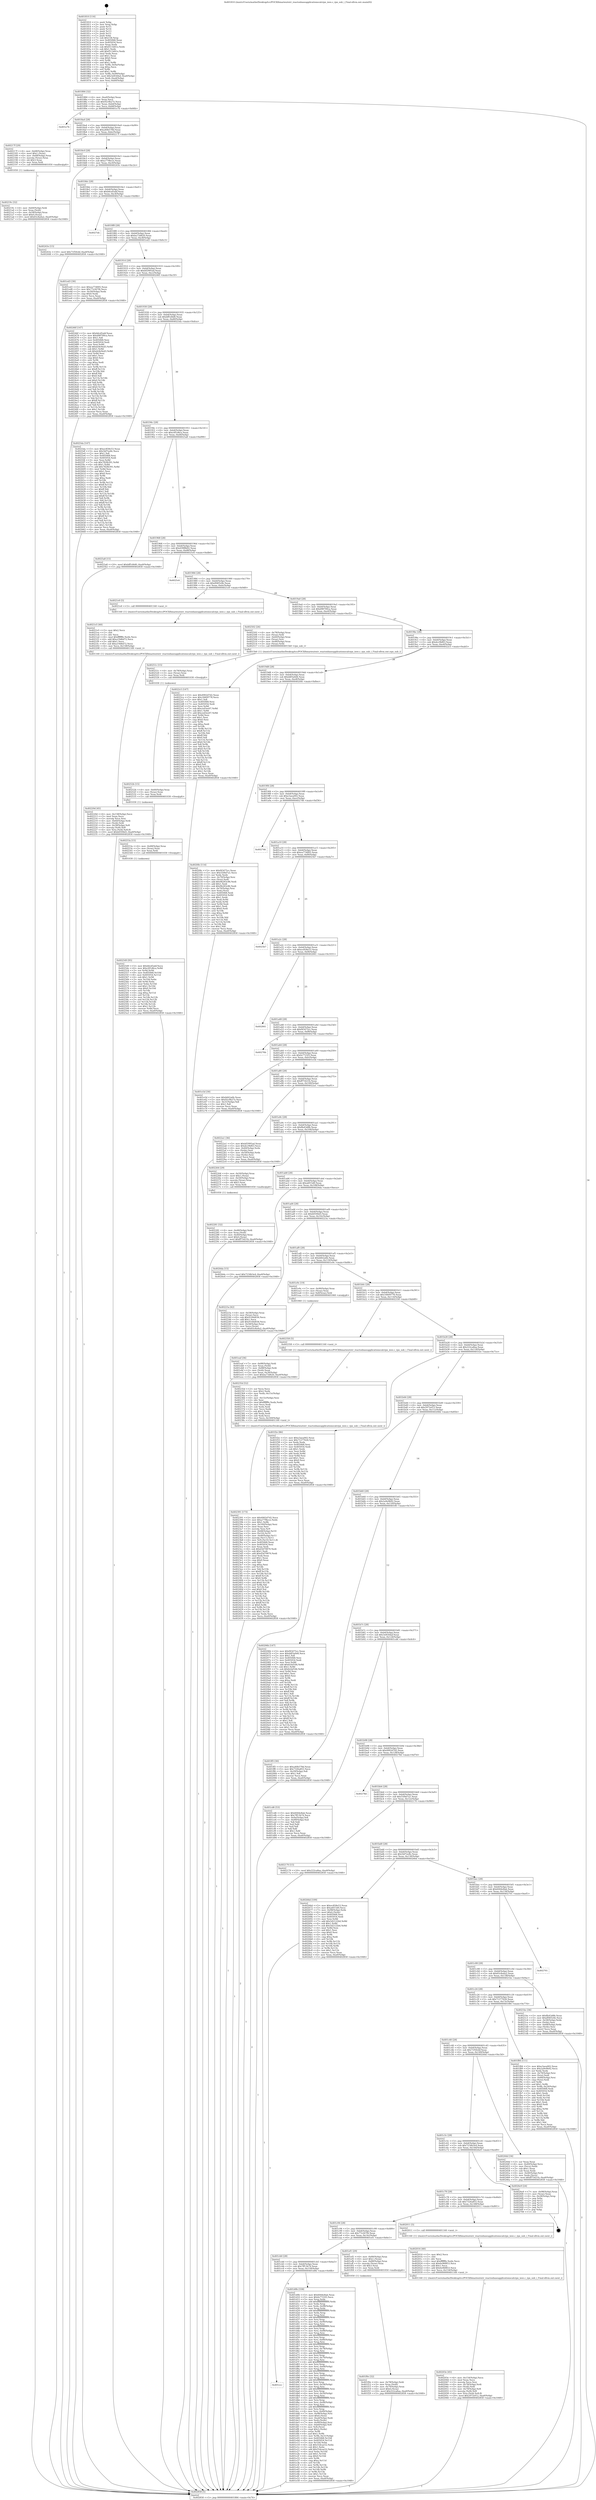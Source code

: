 digraph "0x401810" {
  label = "0x401810 (/mnt/c/Users/mathe/Desktop/tcc/POCII/binaries/extr_reactosbaseapplicationscalcrpn_ieee.c_rpn_sub_i_Final-ollvm.out::main(0))"
  labelloc = "t"
  node[shape=record]

  Entry [label="",width=0.3,height=0.3,shape=circle,fillcolor=black,style=filled]
  "0x401884" [label="{
     0x401884 [32]\l
     | [instrs]\l
     &nbsp;&nbsp;0x401884 \<+6\>: mov -0xa0(%rbp),%eax\l
     &nbsp;&nbsp;0x40188a \<+2\>: mov %eax,%ecx\l
     &nbsp;&nbsp;0x40188c \<+6\>: sub $0x92c9b27e,%ecx\l
     &nbsp;&nbsp;0x401892 \<+6\>: mov %eax,-0xb4(%rbp)\l
     &nbsp;&nbsp;0x401898 \<+6\>: mov %ecx,-0xb8(%rbp)\l
     &nbsp;&nbsp;0x40189e \<+6\>: je 0000000000401e7b \<main+0x66b\>\l
  }"]
  "0x401e7b" [label="{
     0x401e7b\l
  }", style=dashed]
  "0x4018a4" [label="{
     0x4018a4 [28]\l
     | [instrs]\l
     &nbsp;&nbsp;0x4018a4 \<+5\>: jmp 00000000004018a9 \<main+0x99\>\l
     &nbsp;&nbsp;0x4018a9 \<+6\>: mov -0xb4(%rbp),%eax\l
     &nbsp;&nbsp;0x4018af \<+5\>: sub $0xa40b578d,%eax\l
     &nbsp;&nbsp;0x4018b4 \<+6\>: mov %eax,-0xbc(%rbp)\l
     &nbsp;&nbsp;0x4018ba \<+6\>: je 000000000040217f \<main+0x96f\>\l
  }"]
  Exit [label="",width=0.3,height=0.3,shape=circle,fillcolor=black,style=filled,peripheries=2]
  "0x40217f" [label="{
     0x40217f [29]\l
     | [instrs]\l
     &nbsp;&nbsp;0x40217f \<+4\>: mov -0x68(%rbp),%rax\l
     &nbsp;&nbsp;0x402183 \<+6\>: movl $0x1,(%rax)\l
     &nbsp;&nbsp;0x402189 \<+4\>: mov -0x68(%rbp),%rax\l
     &nbsp;&nbsp;0x40218d \<+3\>: movslq (%rax),%rax\l
     &nbsp;&nbsp;0x402190 \<+4\>: shl $0x3,%rax\l
     &nbsp;&nbsp;0x402194 \<+3\>: mov %rax,%rdi\l
     &nbsp;&nbsp;0x402197 \<+5\>: call 0000000000401050 \<malloc@plt\>\l
     | [calls]\l
     &nbsp;&nbsp;0x401050 \{1\} (unknown)\l
  }"]
  "0x4018c0" [label="{
     0x4018c0 [28]\l
     | [instrs]\l
     &nbsp;&nbsp;0x4018c0 \<+5\>: jmp 00000000004018c5 \<main+0xb5\>\l
     &nbsp;&nbsp;0x4018c5 \<+6\>: mov -0xb4(%rbp),%eax\l
     &nbsp;&nbsp;0x4018cb \<+5\>: sub $0xa779bcce,%eax\l
     &nbsp;&nbsp;0x4018d0 \<+6\>: mov %eax,-0xc0(%rbp)\l
     &nbsp;&nbsp;0x4018d6 \<+6\>: je 000000000040243e \<main+0xc2e\>\l
  }"]
  "0x402549" [label="{
     0x402549 [95]\l
     | [instrs]\l
     &nbsp;&nbsp;0x402549 \<+5\>: mov $0xb6cd5abf,%ecx\l
     &nbsp;&nbsp;0x40254e \<+6\>: mov $0xc0f1d6ca,%r8d\l
     &nbsp;&nbsp;0x402554 \<+3\>: xor %r9d,%r9d\l
     &nbsp;&nbsp;0x402557 \<+8\>: mov 0x405068,%r10d\l
     &nbsp;&nbsp;0x40255f \<+8\>: mov 0x405054,%r11d\l
     &nbsp;&nbsp;0x402567 \<+4\>: sub $0x1,%r9d\l
     &nbsp;&nbsp;0x40256b \<+3\>: mov %r10d,%ebx\l
     &nbsp;&nbsp;0x40256e \<+3\>: add %r9d,%ebx\l
     &nbsp;&nbsp;0x402571 \<+4\>: imul %ebx,%r10d\l
     &nbsp;&nbsp;0x402575 \<+4\>: and $0x1,%r10d\l
     &nbsp;&nbsp;0x402579 \<+4\>: cmp $0x0,%r10d\l
     &nbsp;&nbsp;0x40257d \<+4\>: sete %r14b\l
     &nbsp;&nbsp;0x402581 \<+4\>: cmp $0xa,%r11d\l
     &nbsp;&nbsp;0x402585 \<+4\>: setl %r15b\l
     &nbsp;&nbsp;0x402589 \<+3\>: mov %r14b,%r12b\l
     &nbsp;&nbsp;0x40258c \<+3\>: and %r15b,%r12b\l
     &nbsp;&nbsp;0x40258f \<+3\>: xor %r15b,%r14b\l
     &nbsp;&nbsp;0x402592 \<+3\>: or %r14b,%r12b\l
     &nbsp;&nbsp;0x402595 \<+4\>: test $0x1,%r12b\l
     &nbsp;&nbsp;0x402599 \<+4\>: cmovne %r8d,%ecx\l
     &nbsp;&nbsp;0x40259d \<+6\>: mov %ecx,-0xa0(%rbp)\l
     &nbsp;&nbsp;0x4025a3 \<+5\>: jmp 0000000000402858 \<main+0x1048\>\l
  }"]
  "0x40243e" [label="{
     0x40243e [15]\l
     | [instrs]\l
     &nbsp;&nbsp;0x40243e \<+10\>: movl $0x71f50cbf,-0xa0(%rbp)\l
     &nbsp;&nbsp;0x402448 \<+5\>: jmp 0000000000402858 \<main+0x1048\>\l
  }"]
  "0x4018dc" [label="{
     0x4018dc [28]\l
     | [instrs]\l
     &nbsp;&nbsp;0x4018dc \<+5\>: jmp 00000000004018e1 \<main+0xd1\>\l
     &nbsp;&nbsp;0x4018e1 \<+6\>: mov -0xb4(%rbp),%eax\l
     &nbsp;&nbsp;0x4018e7 \<+5\>: sub $0xb6cd5abf,%eax\l
     &nbsp;&nbsp;0x4018ec \<+6\>: mov %eax,-0xc4(%rbp)\l
     &nbsp;&nbsp;0x4018f2 \<+6\>: je 00000000004027eb \<main+0xfdb\>\l
  }"]
  "0x40253a" [label="{
     0x40253a [15]\l
     | [instrs]\l
     &nbsp;&nbsp;0x40253a \<+4\>: mov -0x48(%rbp),%rax\l
     &nbsp;&nbsp;0x40253e \<+3\>: mov (%rax),%rax\l
     &nbsp;&nbsp;0x402541 \<+3\>: mov %rax,%rdi\l
     &nbsp;&nbsp;0x402544 \<+5\>: call 0000000000401030 \<free@plt\>\l
     | [calls]\l
     &nbsp;&nbsp;0x401030 \{1\} (unknown)\l
  }"]
  "0x4027eb" [label="{
     0x4027eb\l
  }", style=dashed]
  "0x4018f8" [label="{
     0x4018f8 [28]\l
     | [instrs]\l
     &nbsp;&nbsp;0x4018f8 \<+5\>: jmp 00000000004018fd \<main+0xed\>\l
     &nbsp;&nbsp;0x4018fd \<+6\>: mov -0xb4(%rbp),%eax\l
     &nbsp;&nbsp;0x401903 \<+5\>: sub $0xba73d620,%eax\l
     &nbsp;&nbsp;0x401908 \<+6\>: mov %eax,-0xc8(%rbp)\l
     &nbsp;&nbsp;0x40190e \<+6\>: je 0000000000401ed3 \<main+0x6c3\>\l
  }"]
  "0x40252b" [label="{
     0x40252b [15]\l
     | [instrs]\l
     &nbsp;&nbsp;0x40252b \<+4\>: mov -0x60(%rbp),%rax\l
     &nbsp;&nbsp;0x40252f \<+3\>: mov (%rax),%rax\l
     &nbsp;&nbsp;0x402532 \<+3\>: mov %rax,%rdi\l
     &nbsp;&nbsp;0x402535 \<+5\>: call 0000000000401030 \<free@plt\>\l
     | [calls]\l
     &nbsp;&nbsp;0x401030 \{1\} (unknown)\l
  }"]
  "0x401ed3" [label="{
     0x401ed3 [30]\l
     | [instrs]\l
     &nbsp;&nbsp;0x401ed3 \<+5\>: mov $0xea77d005,%eax\l
     &nbsp;&nbsp;0x401ed8 \<+5\>: mov $0x77e267f4,%ecx\l
     &nbsp;&nbsp;0x401edd \<+3\>: mov -0x30(%rbp),%edx\l
     &nbsp;&nbsp;0x401ee0 \<+3\>: cmp $0x0,%edx\l
     &nbsp;&nbsp;0x401ee3 \<+3\>: cmove %ecx,%eax\l
     &nbsp;&nbsp;0x401ee6 \<+6\>: mov %eax,-0xa0(%rbp)\l
     &nbsp;&nbsp;0x401eec \<+5\>: jmp 0000000000402858 \<main+0x1048\>\l
  }"]
  "0x401914" [label="{
     0x401914 [28]\l
     | [instrs]\l
     &nbsp;&nbsp;0x401914 \<+5\>: jmp 0000000000401919 \<main+0x109\>\l
     &nbsp;&nbsp;0x401919 \<+6\>: mov -0xb4(%rbp),%eax\l
     &nbsp;&nbsp;0x40191f \<+5\>: sub $0xbf2995ad,%eax\l
     &nbsp;&nbsp;0x401924 \<+6\>: mov %eax,-0xcc(%rbp)\l
     &nbsp;&nbsp;0x40192a \<+6\>: je 000000000040246f \<main+0xc5f\>\l
  }"]
  "0x40251c" [label="{
     0x40251c [15]\l
     | [instrs]\l
     &nbsp;&nbsp;0x40251c \<+4\>: mov -0x78(%rbp),%rax\l
     &nbsp;&nbsp;0x402520 \<+3\>: mov (%rax),%rax\l
     &nbsp;&nbsp;0x402523 \<+3\>: mov %rax,%rdi\l
     &nbsp;&nbsp;0x402526 \<+5\>: call 0000000000401030 \<free@plt\>\l
     | [calls]\l
     &nbsp;&nbsp;0x401030 \{1\} (unknown)\l
  }"]
  "0x40246f" [label="{
     0x40246f [147]\l
     | [instrs]\l
     &nbsp;&nbsp;0x40246f \<+5\>: mov $0xb6cd5abf,%eax\l
     &nbsp;&nbsp;0x402474 \<+5\>: mov $0xd98700ca,%ecx\l
     &nbsp;&nbsp;0x402479 \<+2\>: mov $0x1,%dl\l
     &nbsp;&nbsp;0x40247b \<+7\>: mov 0x405068,%esi\l
     &nbsp;&nbsp;0x402482 \<+7\>: mov 0x405054,%edi\l
     &nbsp;&nbsp;0x402489 \<+3\>: mov %esi,%r8d\l
     &nbsp;&nbsp;0x40248c \<+7\>: add $0xdc8e9ed3,%r8d\l
     &nbsp;&nbsp;0x402493 \<+4\>: sub $0x1,%r8d\l
     &nbsp;&nbsp;0x402497 \<+7\>: sub $0xdc8e9ed3,%r8d\l
     &nbsp;&nbsp;0x40249e \<+4\>: imul %r8d,%esi\l
     &nbsp;&nbsp;0x4024a2 \<+3\>: and $0x1,%esi\l
     &nbsp;&nbsp;0x4024a5 \<+3\>: cmp $0x0,%esi\l
     &nbsp;&nbsp;0x4024a8 \<+4\>: sete %r9b\l
     &nbsp;&nbsp;0x4024ac \<+3\>: cmp $0xa,%edi\l
     &nbsp;&nbsp;0x4024af \<+4\>: setl %r10b\l
     &nbsp;&nbsp;0x4024b3 \<+3\>: mov %r9b,%r11b\l
     &nbsp;&nbsp;0x4024b6 \<+4\>: xor $0xff,%r11b\l
     &nbsp;&nbsp;0x4024ba \<+3\>: mov %r10b,%bl\l
     &nbsp;&nbsp;0x4024bd \<+3\>: xor $0xff,%bl\l
     &nbsp;&nbsp;0x4024c0 \<+3\>: xor $0x0,%dl\l
     &nbsp;&nbsp;0x4024c3 \<+3\>: mov %r11b,%r14b\l
     &nbsp;&nbsp;0x4024c6 \<+4\>: and $0x0,%r14b\l
     &nbsp;&nbsp;0x4024ca \<+3\>: and %dl,%r9b\l
     &nbsp;&nbsp;0x4024cd \<+3\>: mov %bl,%r15b\l
     &nbsp;&nbsp;0x4024d0 \<+4\>: and $0x0,%r15b\l
     &nbsp;&nbsp;0x4024d4 \<+3\>: and %dl,%r10b\l
     &nbsp;&nbsp;0x4024d7 \<+3\>: or %r9b,%r14b\l
     &nbsp;&nbsp;0x4024da \<+3\>: or %r10b,%r15b\l
     &nbsp;&nbsp;0x4024dd \<+3\>: xor %r15b,%r14b\l
     &nbsp;&nbsp;0x4024e0 \<+3\>: or %bl,%r11b\l
     &nbsp;&nbsp;0x4024e3 \<+4\>: xor $0xff,%r11b\l
     &nbsp;&nbsp;0x4024e7 \<+3\>: or $0x0,%dl\l
     &nbsp;&nbsp;0x4024ea \<+3\>: and %dl,%r11b\l
     &nbsp;&nbsp;0x4024ed \<+3\>: or %r11b,%r14b\l
     &nbsp;&nbsp;0x4024f0 \<+4\>: test $0x1,%r14b\l
     &nbsp;&nbsp;0x4024f4 \<+3\>: cmovne %ecx,%eax\l
     &nbsp;&nbsp;0x4024f7 \<+6\>: mov %eax,-0xa0(%rbp)\l
     &nbsp;&nbsp;0x4024fd \<+5\>: jmp 0000000000402858 \<main+0x1048\>\l
  }"]
  "0x401930" [label="{
     0x401930 [28]\l
     | [instrs]\l
     &nbsp;&nbsp;0x401930 \<+5\>: jmp 0000000000401935 \<main+0x125\>\l
     &nbsp;&nbsp;0x401935 \<+6\>: mov -0xb4(%rbp),%eax\l
     &nbsp;&nbsp;0x40193b \<+5\>: sub $0xbff1d4d0,%eax\l
     &nbsp;&nbsp;0x401940 \<+6\>: mov %eax,-0xd0(%rbp)\l
     &nbsp;&nbsp;0x401946 \<+6\>: je 00000000004025da \<main+0xdca\>\l
  }"]
  "0x402391" [label="{
     0x402391 [173]\l
     | [instrs]\l
     &nbsp;&nbsp;0x402391 \<+5\>: mov $0x4902d7d2,%ecx\l
     &nbsp;&nbsp;0x402396 \<+5\>: mov $0xa779bcce,%edx\l
     &nbsp;&nbsp;0x40239b \<+3\>: mov $0x1,%r8b\l
     &nbsp;&nbsp;0x40239e \<+6\>: mov -0x160(%rbp),%esi\l
     &nbsp;&nbsp;0x4023a4 \<+3\>: imul %eax,%esi\l
     &nbsp;&nbsp;0x4023a7 \<+3\>: movslq %esi,%r9\l
     &nbsp;&nbsp;0x4023aa \<+4\>: mov -0x48(%rbp),%r10\l
     &nbsp;&nbsp;0x4023ae \<+3\>: mov (%r10),%r10\l
     &nbsp;&nbsp;0x4023b1 \<+4\>: mov -0x40(%rbp),%r11\l
     &nbsp;&nbsp;0x4023b5 \<+3\>: movslq (%r11),%r11\l
     &nbsp;&nbsp;0x4023b8 \<+4\>: mov %r9,(%r10,%r11,8)\l
     &nbsp;&nbsp;0x4023bc \<+7\>: mov 0x405068,%eax\l
     &nbsp;&nbsp;0x4023c3 \<+7\>: mov 0x405054,%esi\l
     &nbsp;&nbsp;0x4023ca \<+2\>: mov %eax,%edi\l
     &nbsp;&nbsp;0x4023cc \<+6\>: sub $0xd3d70870,%edi\l
     &nbsp;&nbsp;0x4023d2 \<+3\>: sub $0x1,%edi\l
     &nbsp;&nbsp;0x4023d5 \<+6\>: add $0xd3d70870,%edi\l
     &nbsp;&nbsp;0x4023db \<+3\>: imul %edi,%eax\l
     &nbsp;&nbsp;0x4023de \<+3\>: and $0x1,%eax\l
     &nbsp;&nbsp;0x4023e1 \<+3\>: cmp $0x0,%eax\l
     &nbsp;&nbsp;0x4023e4 \<+3\>: sete %bl\l
     &nbsp;&nbsp;0x4023e7 \<+3\>: cmp $0xa,%esi\l
     &nbsp;&nbsp;0x4023ea \<+4\>: setl %r14b\l
     &nbsp;&nbsp;0x4023ee \<+3\>: mov %bl,%r15b\l
     &nbsp;&nbsp;0x4023f1 \<+4\>: xor $0xff,%r15b\l
     &nbsp;&nbsp;0x4023f5 \<+3\>: mov %r14b,%r12b\l
     &nbsp;&nbsp;0x4023f8 \<+4\>: xor $0xff,%r12b\l
     &nbsp;&nbsp;0x4023fc \<+4\>: xor $0x0,%r8b\l
     &nbsp;&nbsp;0x402400 \<+3\>: mov %r15b,%r13b\l
     &nbsp;&nbsp;0x402403 \<+4\>: and $0x0,%r13b\l
     &nbsp;&nbsp;0x402407 \<+3\>: and %r8b,%bl\l
     &nbsp;&nbsp;0x40240a \<+3\>: mov %r12b,%al\l
     &nbsp;&nbsp;0x40240d \<+2\>: and $0x0,%al\l
     &nbsp;&nbsp;0x40240f \<+3\>: and %r8b,%r14b\l
     &nbsp;&nbsp;0x402412 \<+3\>: or %bl,%r13b\l
     &nbsp;&nbsp;0x402415 \<+3\>: or %r14b,%al\l
     &nbsp;&nbsp;0x402418 \<+3\>: xor %al,%r13b\l
     &nbsp;&nbsp;0x40241b \<+3\>: or %r12b,%r15b\l
     &nbsp;&nbsp;0x40241e \<+4\>: xor $0xff,%r15b\l
     &nbsp;&nbsp;0x402422 \<+4\>: or $0x0,%r8b\l
     &nbsp;&nbsp;0x402426 \<+3\>: and %r8b,%r15b\l
     &nbsp;&nbsp;0x402429 \<+3\>: or %r15b,%r13b\l
     &nbsp;&nbsp;0x40242c \<+4\>: test $0x1,%r13b\l
     &nbsp;&nbsp;0x402430 \<+3\>: cmovne %edx,%ecx\l
     &nbsp;&nbsp;0x402433 \<+6\>: mov %ecx,-0xa0(%rbp)\l
     &nbsp;&nbsp;0x402439 \<+5\>: jmp 0000000000402858 \<main+0x1048\>\l
  }"]
  "0x4025da" [label="{
     0x4025da [147]\l
     | [instrs]\l
     &nbsp;&nbsp;0x4025da \<+5\>: mov $0xec858e53,%eax\l
     &nbsp;&nbsp;0x4025df \<+5\>: mov $0x5bf7ee8c,%ecx\l
     &nbsp;&nbsp;0x4025e4 \<+2\>: mov $0x1,%dl\l
     &nbsp;&nbsp;0x4025e6 \<+7\>: mov 0x405068,%esi\l
     &nbsp;&nbsp;0x4025ed \<+7\>: mov 0x405054,%edi\l
     &nbsp;&nbsp;0x4025f4 \<+3\>: mov %esi,%r8d\l
     &nbsp;&nbsp;0x4025f7 \<+7\>: sub $0x782fb391,%r8d\l
     &nbsp;&nbsp;0x4025fe \<+4\>: sub $0x1,%r8d\l
     &nbsp;&nbsp;0x402602 \<+7\>: add $0x782fb391,%r8d\l
     &nbsp;&nbsp;0x402609 \<+4\>: imul %r8d,%esi\l
     &nbsp;&nbsp;0x40260d \<+3\>: and $0x1,%esi\l
     &nbsp;&nbsp;0x402610 \<+3\>: cmp $0x0,%esi\l
     &nbsp;&nbsp;0x402613 \<+4\>: sete %r9b\l
     &nbsp;&nbsp;0x402617 \<+3\>: cmp $0xa,%edi\l
     &nbsp;&nbsp;0x40261a \<+4\>: setl %r10b\l
     &nbsp;&nbsp;0x40261e \<+3\>: mov %r9b,%r11b\l
     &nbsp;&nbsp;0x402621 \<+4\>: xor $0xff,%r11b\l
     &nbsp;&nbsp;0x402625 \<+3\>: mov %r10b,%bl\l
     &nbsp;&nbsp;0x402628 \<+3\>: xor $0xff,%bl\l
     &nbsp;&nbsp;0x40262b \<+3\>: xor $0x1,%dl\l
     &nbsp;&nbsp;0x40262e \<+3\>: mov %r11b,%r14b\l
     &nbsp;&nbsp;0x402631 \<+4\>: and $0xff,%r14b\l
     &nbsp;&nbsp;0x402635 \<+3\>: and %dl,%r9b\l
     &nbsp;&nbsp;0x402638 \<+3\>: mov %bl,%r15b\l
     &nbsp;&nbsp;0x40263b \<+4\>: and $0xff,%r15b\l
     &nbsp;&nbsp;0x40263f \<+3\>: and %dl,%r10b\l
     &nbsp;&nbsp;0x402642 \<+3\>: or %r9b,%r14b\l
     &nbsp;&nbsp;0x402645 \<+3\>: or %r10b,%r15b\l
     &nbsp;&nbsp;0x402648 \<+3\>: xor %r15b,%r14b\l
     &nbsp;&nbsp;0x40264b \<+3\>: or %bl,%r11b\l
     &nbsp;&nbsp;0x40264e \<+4\>: xor $0xff,%r11b\l
     &nbsp;&nbsp;0x402652 \<+3\>: or $0x1,%dl\l
     &nbsp;&nbsp;0x402655 \<+3\>: and %dl,%r11b\l
     &nbsp;&nbsp;0x402658 \<+3\>: or %r11b,%r14b\l
     &nbsp;&nbsp;0x40265b \<+4\>: test $0x1,%r14b\l
     &nbsp;&nbsp;0x40265f \<+3\>: cmovne %ecx,%eax\l
     &nbsp;&nbsp;0x402662 \<+6\>: mov %eax,-0xa0(%rbp)\l
     &nbsp;&nbsp;0x402668 \<+5\>: jmp 0000000000402858 \<main+0x1048\>\l
  }"]
  "0x40194c" [label="{
     0x40194c [28]\l
     | [instrs]\l
     &nbsp;&nbsp;0x40194c \<+5\>: jmp 0000000000401951 \<main+0x141\>\l
     &nbsp;&nbsp;0x401951 \<+6\>: mov -0xb4(%rbp),%eax\l
     &nbsp;&nbsp;0x401957 \<+5\>: sub $0xc0f1d6ca,%eax\l
     &nbsp;&nbsp;0x40195c \<+6\>: mov %eax,-0xd4(%rbp)\l
     &nbsp;&nbsp;0x401962 \<+6\>: je 00000000004025a8 \<main+0xd98\>\l
  }"]
  "0x40235d" [label="{
     0x40235d [52]\l
     | [instrs]\l
     &nbsp;&nbsp;0x40235d \<+2\>: xor %ecx,%ecx\l
     &nbsp;&nbsp;0x40235f \<+5\>: mov $0x2,%edx\l
     &nbsp;&nbsp;0x402364 \<+6\>: mov %edx,-0x15c(%rbp)\l
     &nbsp;&nbsp;0x40236a \<+1\>: cltd\l
     &nbsp;&nbsp;0x40236b \<+6\>: mov -0x15c(%rbp),%esi\l
     &nbsp;&nbsp;0x402371 \<+2\>: idiv %esi\l
     &nbsp;&nbsp;0x402373 \<+6\>: imul $0xfffffffe,%edx,%edx\l
     &nbsp;&nbsp;0x402379 \<+2\>: mov %ecx,%edi\l
     &nbsp;&nbsp;0x40237b \<+2\>: sub %edx,%edi\l
     &nbsp;&nbsp;0x40237d \<+2\>: mov %ecx,%edx\l
     &nbsp;&nbsp;0x40237f \<+3\>: sub $0x1,%edx\l
     &nbsp;&nbsp;0x402382 \<+2\>: add %edx,%edi\l
     &nbsp;&nbsp;0x402384 \<+2\>: sub %edi,%ecx\l
     &nbsp;&nbsp;0x402386 \<+6\>: mov %ecx,-0x160(%rbp)\l
     &nbsp;&nbsp;0x40238c \<+5\>: call 0000000000401160 \<next_i\>\l
     | [calls]\l
     &nbsp;&nbsp;0x401160 \{1\} (/mnt/c/Users/mathe/Desktop/tcc/POCII/binaries/extr_reactosbaseapplicationscalcrpn_ieee.c_rpn_sub_i_Final-ollvm.out::next_i)\l
  }"]
  "0x4025a8" [label="{
     0x4025a8 [15]\l
     | [instrs]\l
     &nbsp;&nbsp;0x4025a8 \<+10\>: movl $0xbff1d4d0,-0xa0(%rbp)\l
     &nbsp;&nbsp;0x4025b2 \<+5\>: jmp 0000000000402858 \<main+0x1048\>\l
  }"]
  "0x401968" [label="{
     0x401968 [28]\l
     | [instrs]\l
     &nbsp;&nbsp;0x401968 \<+5\>: jmp 000000000040196d \<main+0x15d\>\l
     &nbsp;&nbsp;0x40196d \<+6\>: mov -0xb4(%rbp),%eax\l
     &nbsp;&nbsp;0x401973 \<+5\>: sub $0xd39f8b02,%eax\l
     &nbsp;&nbsp;0x401978 \<+6\>: mov %eax,-0xd8(%rbp)\l
     &nbsp;&nbsp;0x40197e \<+6\>: je 00000000004025c6 \<main+0xdb6\>\l
  }"]
  "0x402281" [label="{
     0x402281 [32]\l
     | [instrs]\l
     &nbsp;&nbsp;0x402281 \<+4\>: mov -0x48(%rbp),%rdi\l
     &nbsp;&nbsp;0x402285 \<+3\>: mov %rax,(%rdi)\l
     &nbsp;&nbsp;0x402288 \<+4\>: mov -0x40(%rbp),%rax\l
     &nbsp;&nbsp;0x40228c \<+6\>: movl $0x0,(%rax)\l
     &nbsp;&nbsp;0x402292 \<+10\>: movl $0xff75421b,-0xa0(%rbp)\l
     &nbsp;&nbsp;0x40229c \<+5\>: jmp 0000000000402858 \<main+0x1048\>\l
  }"]
  "0x4025c6" [label="{
     0x4025c6\l
  }", style=dashed]
  "0x401984" [label="{
     0x401984 [28]\l
     | [instrs]\l
     &nbsp;&nbsp;0x401984 \<+5\>: jmp 0000000000401989 \<main+0x179\>\l
     &nbsp;&nbsp;0x401989 \<+6\>: mov -0xb4(%rbp),%eax\l
     &nbsp;&nbsp;0x40198f \<+5\>: sub $0xd94f3c8e,%eax\l
     &nbsp;&nbsp;0x401994 \<+6\>: mov %eax,-0xdc(%rbp)\l
     &nbsp;&nbsp;0x40199a \<+6\>: je 00000000004021e0 \<main+0x9d0\>\l
  }"]
  "0x40220d" [label="{
     0x40220d [45]\l
     | [instrs]\l
     &nbsp;&nbsp;0x40220d \<+6\>: mov -0x158(%rbp),%ecx\l
     &nbsp;&nbsp;0x402213 \<+3\>: imul %eax,%ecx\l
     &nbsp;&nbsp;0x402216 \<+3\>: movslq %ecx,%rsi\l
     &nbsp;&nbsp;0x402219 \<+4\>: mov -0x60(%rbp),%rdi\l
     &nbsp;&nbsp;0x40221d \<+3\>: mov (%rdi),%rdi\l
     &nbsp;&nbsp;0x402220 \<+4\>: mov -0x58(%rbp),%r8\l
     &nbsp;&nbsp;0x402224 \<+3\>: movslq (%r8),%r8\l
     &nbsp;&nbsp;0x402227 \<+4\>: mov %rsi,(%rdi,%r8,8)\l
     &nbsp;&nbsp;0x40222b \<+10\>: movl $0xb0594d3,-0xa0(%rbp)\l
     &nbsp;&nbsp;0x402235 \<+5\>: jmp 0000000000402858 \<main+0x1048\>\l
  }"]
  "0x4021e0" [label="{
     0x4021e0 [5]\l
     | [instrs]\l
     &nbsp;&nbsp;0x4021e0 \<+5\>: call 0000000000401160 \<next_i\>\l
     | [calls]\l
     &nbsp;&nbsp;0x401160 \{1\} (/mnt/c/Users/mathe/Desktop/tcc/POCII/binaries/extr_reactosbaseapplicationscalcrpn_ieee.c_rpn_sub_i_Final-ollvm.out::next_i)\l
  }"]
  "0x4019a0" [label="{
     0x4019a0 [28]\l
     | [instrs]\l
     &nbsp;&nbsp;0x4019a0 \<+5\>: jmp 00000000004019a5 \<main+0x195\>\l
     &nbsp;&nbsp;0x4019a5 \<+6\>: mov -0xb4(%rbp),%eax\l
     &nbsp;&nbsp;0x4019ab \<+5\>: sub $0xd98700ca,%eax\l
     &nbsp;&nbsp;0x4019b0 \<+6\>: mov %eax,-0xe0(%rbp)\l
     &nbsp;&nbsp;0x4019b6 \<+6\>: je 0000000000402502 \<main+0xcf2\>\l
  }"]
  "0x4021e5" [label="{
     0x4021e5 [40]\l
     | [instrs]\l
     &nbsp;&nbsp;0x4021e5 \<+5\>: mov $0x2,%ecx\l
     &nbsp;&nbsp;0x4021ea \<+1\>: cltd\l
     &nbsp;&nbsp;0x4021eb \<+2\>: idiv %ecx\l
     &nbsp;&nbsp;0x4021ed \<+6\>: imul $0xfffffffe,%edx,%ecx\l
     &nbsp;&nbsp;0x4021f3 \<+6\>: add $0xa19d6d72,%ecx\l
     &nbsp;&nbsp;0x4021f9 \<+3\>: add $0x1,%ecx\l
     &nbsp;&nbsp;0x4021fc \<+6\>: sub $0xa19d6d72,%ecx\l
     &nbsp;&nbsp;0x402202 \<+6\>: mov %ecx,-0x158(%rbp)\l
     &nbsp;&nbsp;0x402208 \<+5\>: call 0000000000401160 \<next_i\>\l
     | [calls]\l
     &nbsp;&nbsp;0x401160 \{1\} (/mnt/c/Users/mathe/Desktop/tcc/POCII/binaries/extr_reactosbaseapplicationscalcrpn_ieee.c_rpn_sub_i_Final-ollvm.out::next_i)\l
  }"]
  "0x402502" [label="{
     0x402502 [26]\l
     | [instrs]\l
     &nbsp;&nbsp;0x402502 \<+4\>: mov -0x78(%rbp),%rax\l
     &nbsp;&nbsp;0x402506 \<+3\>: mov (%rax),%rdi\l
     &nbsp;&nbsp;0x402509 \<+4\>: mov -0x60(%rbp),%rax\l
     &nbsp;&nbsp;0x40250d \<+3\>: mov (%rax),%rsi\l
     &nbsp;&nbsp;0x402510 \<+4\>: mov -0x48(%rbp),%rax\l
     &nbsp;&nbsp;0x402514 \<+3\>: mov (%rax),%rdx\l
     &nbsp;&nbsp;0x402517 \<+5\>: call 00000000004015b0 \<rpn_sub_i\>\l
     | [calls]\l
     &nbsp;&nbsp;0x4015b0 \{1\} (/mnt/c/Users/mathe/Desktop/tcc/POCII/binaries/extr_reactosbaseapplicationscalcrpn_ieee.c_rpn_sub_i_Final-ollvm.out::rpn_sub_i)\l
  }"]
  "0x4019bc" [label="{
     0x4019bc [28]\l
     | [instrs]\l
     &nbsp;&nbsp;0x4019bc \<+5\>: jmp 00000000004019c1 \<main+0x1b1\>\l
     &nbsp;&nbsp;0x4019c1 \<+6\>: mov -0xb4(%rbp),%eax\l
     &nbsp;&nbsp;0x4019c7 \<+5\>: sub $0xdcc9bf63,%eax\l
     &nbsp;&nbsp;0x4019cc \<+6\>: mov %eax,-0xe4(%rbp)\l
     &nbsp;&nbsp;0x4019d2 \<+6\>: je 00000000004022c5 \<main+0xab5\>\l
  }"]
  "0x40219c" [label="{
     0x40219c [32]\l
     | [instrs]\l
     &nbsp;&nbsp;0x40219c \<+4\>: mov -0x60(%rbp),%rdi\l
     &nbsp;&nbsp;0x4021a0 \<+3\>: mov %rax,(%rdi)\l
     &nbsp;&nbsp;0x4021a3 \<+4\>: mov -0x58(%rbp),%rax\l
     &nbsp;&nbsp;0x4021a7 \<+6\>: movl $0x0,(%rax)\l
     &nbsp;&nbsp;0x4021ad \<+10\>: movl $0x65c8a4a2,-0xa0(%rbp)\l
     &nbsp;&nbsp;0x4021b7 \<+5\>: jmp 0000000000402858 \<main+0x1048\>\l
  }"]
  "0x4022c5" [label="{
     0x4022c5 [147]\l
     | [instrs]\l
     &nbsp;&nbsp;0x4022c5 \<+5\>: mov $0x4902d7d2,%eax\l
     &nbsp;&nbsp;0x4022ca \<+5\>: mov $0x18409778,%ecx\l
     &nbsp;&nbsp;0x4022cf \<+2\>: mov $0x1,%dl\l
     &nbsp;&nbsp;0x4022d1 \<+7\>: mov 0x405068,%esi\l
     &nbsp;&nbsp;0x4022d8 \<+7\>: mov 0x405054,%edi\l
     &nbsp;&nbsp;0x4022df \<+3\>: mov %esi,%r8d\l
     &nbsp;&nbsp;0x4022e2 \<+7\>: sub $0xced3ee07,%r8d\l
     &nbsp;&nbsp;0x4022e9 \<+4\>: sub $0x1,%r8d\l
     &nbsp;&nbsp;0x4022ed \<+7\>: add $0xced3ee07,%r8d\l
     &nbsp;&nbsp;0x4022f4 \<+4\>: imul %r8d,%esi\l
     &nbsp;&nbsp;0x4022f8 \<+3\>: and $0x1,%esi\l
     &nbsp;&nbsp;0x4022fb \<+3\>: cmp $0x0,%esi\l
     &nbsp;&nbsp;0x4022fe \<+4\>: sete %r9b\l
     &nbsp;&nbsp;0x402302 \<+3\>: cmp $0xa,%edi\l
     &nbsp;&nbsp;0x402305 \<+4\>: setl %r10b\l
     &nbsp;&nbsp;0x402309 \<+3\>: mov %r9b,%r11b\l
     &nbsp;&nbsp;0x40230c \<+4\>: xor $0xff,%r11b\l
     &nbsp;&nbsp;0x402310 \<+3\>: mov %r10b,%bl\l
     &nbsp;&nbsp;0x402313 \<+3\>: xor $0xff,%bl\l
     &nbsp;&nbsp;0x402316 \<+3\>: xor $0x0,%dl\l
     &nbsp;&nbsp;0x402319 \<+3\>: mov %r11b,%r14b\l
     &nbsp;&nbsp;0x40231c \<+4\>: and $0x0,%r14b\l
     &nbsp;&nbsp;0x402320 \<+3\>: and %dl,%r9b\l
     &nbsp;&nbsp;0x402323 \<+3\>: mov %bl,%r15b\l
     &nbsp;&nbsp;0x402326 \<+4\>: and $0x0,%r15b\l
     &nbsp;&nbsp;0x40232a \<+3\>: and %dl,%r10b\l
     &nbsp;&nbsp;0x40232d \<+3\>: or %r9b,%r14b\l
     &nbsp;&nbsp;0x402330 \<+3\>: or %r10b,%r15b\l
     &nbsp;&nbsp;0x402333 \<+3\>: xor %r15b,%r14b\l
     &nbsp;&nbsp;0x402336 \<+3\>: or %bl,%r11b\l
     &nbsp;&nbsp;0x402339 \<+4\>: xor $0xff,%r11b\l
     &nbsp;&nbsp;0x40233d \<+3\>: or $0x0,%dl\l
     &nbsp;&nbsp;0x402340 \<+3\>: and %dl,%r11b\l
     &nbsp;&nbsp;0x402343 \<+3\>: or %r11b,%r14b\l
     &nbsp;&nbsp;0x402346 \<+4\>: test $0x1,%r14b\l
     &nbsp;&nbsp;0x40234a \<+3\>: cmovne %ecx,%eax\l
     &nbsp;&nbsp;0x40234d \<+6\>: mov %eax,-0xa0(%rbp)\l
     &nbsp;&nbsp;0x402353 \<+5\>: jmp 0000000000402858 \<main+0x1048\>\l
  }"]
  "0x4019d8" [label="{
     0x4019d8 [28]\l
     | [instrs]\l
     &nbsp;&nbsp;0x4019d8 \<+5\>: jmp 00000000004019dd \<main+0x1cd\>\l
     &nbsp;&nbsp;0x4019dd \<+6\>: mov -0xb4(%rbp),%eax\l
     &nbsp;&nbsp;0x4019e3 \<+5\>: sub $0xddf3a0d4,%eax\l
     &nbsp;&nbsp;0x4019e8 \<+6\>: mov %eax,-0xe8(%rbp)\l
     &nbsp;&nbsp;0x4019ee \<+6\>: je 00000000004020fe \<main+0x8ee\>\l
  }"]
  "0x40203e" [label="{
     0x40203e [45]\l
     | [instrs]\l
     &nbsp;&nbsp;0x40203e \<+6\>: mov -0x154(%rbp),%ecx\l
     &nbsp;&nbsp;0x402044 \<+3\>: imul %eax,%ecx\l
     &nbsp;&nbsp;0x402047 \<+3\>: movslq %ecx,%rsi\l
     &nbsp;&nbsp;0x40204a \<+4\>: mov -0x78(%rbp),%rdi\l
     &nbsp;&nbsp;0x40204e \<+3\>: mov (%rdi),%rdi\l
     &nbsp;&nbsp;0x402051 \<+4\>: mov -0x70(%rbp),%r8\l
     &nbsp;&nbsp;0x402055 \<+3\>: movslq (%r8),%r8\l
     &nbsp;&nbsp;0x402058 \<+4\>: mov %rsi,(%rdi,%r8,8)\l
     &nbsp;&nbsp;0x40205c \<+10\>: movl $0x2972ef12,-0xa0(%rbp)\l
     &nbsp;&nbsp;0x402066 \<+5\>: jmp 0000000000402858 \<main+0x1048\>\l
  }"]
  "0x4020fe" [label="{
     0x4020fe [114]\l
     | [instrs]\l
     &nbsp;&nbsp;0x4020fe \<+5\>: mov $0xf45475cc,%eax\l
     &nbsp;&nbsp;0x402103 \<+5\>: mov $0x55f4d7a1,%ecx\l
     &nbsp;&nbsp;0x402108 \<+2\>: xor %edx,%edx\l
     &nbsp;&nbsp;0x40210a \<+4\>: mov -0x70(%rbp),%rsi\l
     &nbsp;&nbsp;0x40210e \<+2\>: mov (%rsi),%edi\l
     &nbsp;&nbsp;0x402110 \<+6\>: add $0x9b283c86,%edi\l
     &nbsp;&nbsp;0x402116 \<+3\>: add $0x1,%edi\l
     &nbsp;&nbsp;0x402119 \<+6\>: sub $0x9b283c86,%edi\l
     &nbsp;&nbsp;0x40211f \<+4\>: mov -0x70(%rbp),%rsi\l
     &nbsp;&nbsp;0x402123 \<+2\>: mov %edi,(%rsi)\l
     &nbsp;&nbsp;0x402125 \<+7\>: mov 0x405068,%edi\l
     &nbsp;&nbsp;0x40212c \<+8\>: mov 0x405054,%r8d\l
     &nbsp;&nbsp;0x402134 \<+3\>: sub $0x1,%edx\l
     &nbsp;&nbsp;0x402137 \<+3\>: mov %edi,%r9d\l
     &nbsp;&nbsp;0x40213a \<+3\>: add %edx,%r9d\l
     &nbsp;&nbsp;0x40213d \<+4\>: imul %r9d,%edi\l
     &nbsp;&nbsp;0x402141 \<+3\>: and $0x1,%edi\l
     &nbsp;&nbsp;0x402144 \<+3\>: cmp $0x0,%edi\l
     &nbsp;&nbsp;0x402147 \<+4\>: sete %r10b\l
     &nbsp;&nbsp;0x40214b \<+4\>: cmp $0xa,%r8d\l
     &nbsp;&nbsp;0x40214f \<+4\>: setl %r11b\l
     &nbsp;&nbsp;0x402153 \<+3\>: mov %r10b,%bl\l
     &nbsp;&nbsp;0x402156 \<+3\>: and %r11b,%bl\l
     &nbsp;&nbsp;0x402159 \<+3\>: xor %r11b,%r10b\l
     &nbsp;&nbsp;0x40215c \<+3\>: or %r10b,%bl\l
     &nbsp;&nbsp;0x40215f \<+3\>: test $0x1,%bl\l
     &nbsp;&nbsp;0x402162 \<+3\>: cmovne %ecx,%eax\l
     &nbsp;&nbsp;0x402165 \<+6\>: mov %eax,-0xa0(%rbp)\l
     &nbsp;&nbsp;0x40216b \<+5\>: jmp 0000000000402858 \<main+0x1048\>\l
  }"]
  "0x4019f4" [label="{
     0x4019f4 [28]\l
     | [instrs]\l
     &nbsp;&nbsp;0x4019f4 \<+5\>: jmp 00000000004019f9 \<main+0x1e9\>\l
     &nbsp;&nbsp;0x4019f9 \<+6\>: mov -0xb4(%rbp),%eax\l
     &nbsp;&nbsp;0x4019ff \<+5\>: sub $0xe3aea002,%eax\l
     &nbsp;&nbsp;0x401a04 \<+6\>: mov %eax,-0xec(%rbp)\l
     &nbsp;&nbsp;0x401a0a \<+6\>: je 0000000000402746 \<main+0xf36\>\l
  }"]
  "0x402016" [label="{
     0x402016 [40]\l
     | [instrs]\l
     &nbsp;&nbsp;0x402016 \<+5\>: mov $0x2,%ecx\l
     &nbsp;&nbsp;0x40201b \<+1\>: cltd\l
     &nbsp;&nbsp;0x40201c \<+2\>: idiv %ecx\l
     &nbsp;&nbsp;0x40201e \<+6\>: imul $0xfffffffe,%edx,%ecx\l
     &nbsp;&nbsp;0x402024 \<+6\>: sub $0x6e96f853,%ecx\l
     &nbsp;&nbsp;0x40202a \<+3\>: add $0x1,%ecx\l
     &nbsp;&nbsp;0x40202d \<+6\>: add $0x6e96f853,%ecx\l
     &nbsp;&nbsp;0x402033 \<+6\>: mov %ecx,-0x154(%rbp)\l
     &nbsp;&nbsp;0x402039 \<+5\>: call 0000000000401160 \<next_i\>\l
     | [calls]\l
     &nbsp;&nbsp;0x401160 \{1\} (/mnt/c/Users/mathe/Desktop/tcc/POCII/binaries/extr_reactosbaseapplicationscalcrpn_ieee.c_rpn_sub_i_Final-ollvm.out::next_i)\l
  }"]
  "0x402746" [label="{
     0x402746\l
  }", style=dashed]
  "0x401a10" [label="{
     0x401a10 [28]\l
     | [instrs]\l
     &nbsp;&nbsp;0x401a10 \<+5\>: jmp 0000000000401a15 \<main+0x205\>\l
     &nbsp;&nbsp;0x401a15 \<+6\>: mov -0xb4(%rbp),%eax\l
     &nbsp;&nbsp;0x401a1b \<+5\>: sub $0xea77d005,%eax\l
     &nbsp;&nbsp;0x401a20 \<+6\>: mov %eax,-0xf0(%rbp)\l
     &nbsp;&nbsp;0x401a26 \<+6\>: je 00000000004025b7 \<main+0xda7\>\l
  }"]
  "0x401f0e" [label="{
     0x401f0e [32]\l
     | [instrs]\l
     &nbsp;&nbsp;0x401f0e \<+4\>: mov -0x78(%rbp),%rdi\l
     &nbsp;&nbsp;0x401f12 \<+3\>: mov %rax,(%rdi)\l
     &nbsp;&nbsp;0x401f15 \<+4\>: mov -0x70(%rbp),%rax\l
     &nbsp;&nbsp;0x401f19 \<+6\>: movl $0x0,(%rax)\l
     &nbsp;&nbsp;0x401f1f \<+10\>: movl $0x222ca8aa,-0xa0(%rbp)\l
     &nbsp;&nbsp;0x401f29 \<+5\>: jmp 0000000000402858 \<main+0x1048\>\l
  }"]
  "0x4025b7" [label="{
     0x4025b7\l
  }", style=dashed]
  "0x401a2c" [label="{
     0x401a2c [28]\l
     | [instrs]\l
     &nbsp;&nbsp;0x401a2c \<+5\>: jmp 0000000000401a31 \<main+0x221\>\l
     &nbsp;&nbsp;0x401a31 \<+6\>: mov -0xb4(%rbp),%eax\l
     &nbsp;&nbsp;0x401a37 \<+5\>: sub $0xec858e53,%eax\l
     &nbsp;&nbsp;0x401a3c \<+6\>: mov %eax,-0xf4(%rbp)\l
     &nbsp;&nbsp;0x401a42 \<+6\>: je 0000000000402841 \<main+0x1031\>\l
  }"]
  "0x401eaf" [label="{
     0x401eaf [36]\l
     | [instrs]\l
     &nbsp;&nbsp;0x401eaf \<+7\>: mov -0x88(%rbp),%rdi\l
     &nbsp;&nbsp;0x401eb6 \<+2\>: mov %eax,(%rdi)\l
     &nbsp;&nbsp;0x401eb8 \<+7\>: mov -0x88(%rbp),%rdi\l
     &nbsp;&nbsp;0x401ebf \<+2\>: mov (%rdi),%eax\l
     &nbsp;&nbsp;0x401ec1 \<+3\>: mov %eax,-0x30(%rbp)\l
     &nbsp;&nbsp;0x401ec4 \<+10\>: movl $0xba73d620,-0xa0(%rbp)\l
     &nbsp;&nbsp;0x401ece \<+5\>: jmp 0000000000402858 \<main+0x1048\>\l
  }"]
  "0x402841" [label="{
     0x402841\l
  }", style=dashed]
  "0x401a48" [label="{
     0x401a48 [28]\l
     | [instrs]\l
     &nbsp;&nbsp;0x401a48 \<+5\>: jmp 0000000000401a4d \<main+0x23d\>\l
     &nbsp;&nbsp;0x401a4d \<+6\>: mov -0xb4(%rbp),%eax\l
     &nbsp;&nbsp;0x401a53 \<+5\>: sub $0xf45475cc,%eax\l
     &nbsp;&nbsp;0x401a58 \<+6\>: mov %eax,-0xf8(%rbp)\l
     &nbsp;&nbsp;0x401a5e \<+6\>: je 000000000040276b \<main+0xf5b\>\l
  }"]
  "0x401ccc" [label="{
     0x401ccc\l
  }", style=dashed]
  "0x40276b" [label="{
     0x40276b\l
  }", style=dashed]
  "0x401a64" [label="{
     0x401a64 [28]\l
     | [instrs]\l
     &nbsp;&nbsp;0x401a64 \<+5\>: jmp 0000000000401a69 \<main+0x259\>\l
     &nbsp;&nbsp;0x401a69 \<+6\>: mov -0xb4(%rbp),%eax\l
     &nbsp;&nbsp;0x401a6f \<+5\>: sub $0xfa7725f3,%eax\l
     &nbsp;&nbsp;0x401a74 \<+6\>: mov %eax,-0xfc(%rbp)\l
     &nbsp;&nbsp;0x401a7a \<+6\>: je 0000000000401e5d \<main+0x64d\>\l
  }"]
  "0x401d0b" [label="{
     0x401d0b [338]\l
     | [instrs]\l
     &nbsp;&nbsp;0x401d0b \<+5\>: mov $0x6044e8ab,%eax\l
     &nbsp;&nbsp;0x401d10 \<+5\>: mov $0xfa7725f3,%ecx\l
     &nbsp;&nbsp;0x401d15 \<+3\>: mov %rsp,%rdx\l
     &nbsp;&nbsp;0x401d18 \<+4\>: add $0xfffffffffffffff0,%rdx\l
     &nbsp;&nbsp;0x401d1c \<+3\>: mov %rdx,%rsp\l
     &nbsp;&nbsp;0x401d1f \<+7\>: mov %rdx,-0x98(%rbp)\l
     &nbsp;&nbsp;0x401d26 \<+3\>: mov %rsp,%rdx\l
     &nbsp;&nbsp;0x401d29 \<+4\>: add $0xfffffffffffffff0,%rdx\l
     &nbsp;&nbsp;0x401d2d \<+3\>: mov %rdx,%rsp\l
     &nbsp;&nbsp;0x401d30 \<+3\>: mov %rsp,%rsi\l
     &nbsp;&nbsp;0x401d33 \<+4\>: add $0xfffffffffffffff0,%rsi\l
     &nbsp;&nbsp;0x401d37 \<+3\>: mov %rsi,%rsp\l
     &nbsp;&nbsp;0x401d3a \<+7\>: mov %rsi,-0x90(%rbp)\l
     &nbsp;&nbsp;0x401d41 \<+3\>: mov %rsp,%rsi\l
     &nbsp;&nbsp;0x401d44 \<+4\>: add $0xfffffffffffffff0,%rsi\l
     &nbsp;&nbsp;0x401d48 \<+3\>: mov %rsi,%rsp\l
     &nbsp;&nbsp;0x401d4b \<+7\>: mov %rsi,-0x88(%rbp)\l
     &nbsp;&nbsp;0x401d52 \<+3\>: mov %rsp,%rsi\l
     &nbsp;&nbsp;0x401d55 \<+4\>: add $0xfffffffffffffff0,%rsi\l
     &nbsp;&nbsp;0x401d59 \<+3\>: mov %rsi,%rsp\l
     &nbsp;&nbsp;0x401d5c \<+4\>: mov %rsi,-0x80(%rbp)\l
     &nbsp;&nbsp;0x401d60 \<+3\>: mov %rsp,%rsi\l
     &nbsp;&nbsp;0x401d63 \<+4\>: add $0xfffffffffffffff0,%rsi\l
     &nbsp;&nbsp;0x401d67 \<+3\>: mov %rsi,%rsp\l
     &nbsp;&nbsp;0x401d6a \<+4\>: mov %rsi,-0x78(%rbp)\l
     &nbsp;&nbsp;0x401d6e \<+3\>: mov %rsp,%rsi\l
     &nbsp;&nbsp;0x401d71 \<+4\>: add $0xfffffffffffffff0,%rsi\l
     &nbsp;&nbsp;0x401d75 \<+3\>: mov %rsi,%rsp\l
     &nbsp;&nbsp;0x401d78 \<+4\>: mov %rsi,-0x70(%rbp)\l
     &nbsp;&nbsp;0x401d7c \<+3\>: mov %rsp,%rsi\l
     &nbsp;&nbsp;0x401d7f \<+4\>: add $0xfffffffffffffff0,%rsi\l
     &nbsp;&nbsp;0x401d83 \<+3\>: mov %rsi,%rsp\l
     &nbsp;&nbsp;0x401d86 \<+4\>: mov %rsi,-0x68(%rbp)\l
     &nbsp;&nbsp;0x401d8a \<+3\>: mov %rsp,%rsi\l
     &nbsp;&nbsp;0x401d8d \<+4\>: add $0xfffffffffffffff0,%rsi\l
     &nbsp;&nbsp;0x401d91 \<+3\>: mov %rsi,%rsp\l
     &nbsp;&nbsp;0x401d94 \<+4\>: mov %rsi,-0x60(%rbp)\l
     &nbsp;&nbsp;0x401d98 \<+3\>: mov %rsp,%rsi\l
     &nbsp;&nbsp;0x401d9b \<+4\>: add $0xfffffffffffffff0,%rsi\l
     &nbsp;&nbsp;0x401d9f \<+3\>: mov %rsi,%rsp\l
     &nbsp;&nbsp;0x401da2 \<+4\>: mov %rsi,-0x58(%rbp)\l
     &nbsp;&nbsp;0x401da6 \<+3\>: mov %rsp,%rsi\l
     &nbsp;&nbsp;0x401da9 \<+4\>: add $0xfffffffffffffff0,%rsi\l
     &nbsp;&nbsp;0x401dad \<+3\>: mov %rsi,%rsp\l
     &nbsp;&nbsp;0x401db0 \<+4\>: mov %rsi,-0x50(%rbp)\l
     &nbsp;&nbsp;0x401db4 \<+3\>: mov %rsp,%rsi\l
     &nbsp;&nbsp;0x401db7 \<+4\>: add $0xfffffffffffffff0,%rsi\l
     &nbsp;&nbsp;0x401dbb \<+3\>: mov %rsi,%rsp\l
     &nbsp;&nbsp;0x401dbe \<+4\>: mov %rsi,-0x48(%rbp)\l
     &nbsp;&nbsp;0x401dc2 \<+3\>: mov %rsp,%rsi\l
     &nbsp;&nbsp;0x401dc5 \<+4\>: add $0xfffffffffffffff0,%rsi\l
     &nbsp;&nbsp;0x401dc9 \<+3\>: mov %rsi,%rsp\l
     &nbsp;&nbsp;0x401dcc \<+4\>: mov %rsi,-0x40(%rbp)\l
     &nbsp;&nbsp;0x401dd0 \<+7\>: mov -0x98(%rbp),%rsi\l
     &nbsp;&nbsp;0x401dd7 \<+6\>: movl $0x0,(%rsi)\l
     &nbsp;&nbsp;0x401ddd \<+6\>: mov -0xa4(%rbp),%edi\l
     &nbsp;&nbsp;0x401de3 \<+2\>: mov %edi,(%rdx)\l
     &nbsp;&nbsp;0x401de5 \<+7\>: mov -0x90(%rbp),%rsi\l
     &nbsp;&nbsp;0x401dec \<+7\>: mov -0xb0(%rbp),%r8\l
     &nbsp;&nbsp;0x401df3 \<+3\>: mov %r8,(%rsi)\l
     &nbsp;&nbsp;0x401df6 \<+3\>: cmpl $0x2,(%rdx)\l
     &nbsp;&nbsp;0x401df9 \<+4\>: setne %r9b\l
     &nbsp;&nbsp;0x401dfd \<+4\>: and $0x1,%r9b\l
     &nbsp;&nbsp;0x401e01 \<+4\>: mov %r9b,-0x31(%rbp)\l
     &nbsp;&nbsp;0x401e05 \<+8\>: mov 0x405068,%r10d\l
     &nbsp;&nbsp;0x401e0d \<+8\>: mov 0x405054,%r11d\l
     &nbsp;&nbsp;0x401e15 \<+3\>: mov %r10d,%ebx\l
     &nbsp;&nbsp;0x401e18 \<+6\>: sub $0x55dcae52,%ebx\l
     &nbsp;&nbsp;0x401e1e \<+3\>: sub $0x1,%ebx\l
     &nbsp;&nbsp;0x401e21 \<+6\>: add $0x55dcae52,%ebx\l
     &nbsp;&nbsp;0x401e27 \<+4\>: imul %ebx,%r10d\l
     &nbsp;&nbsp;0x401e2b \<+4\>: and $0x1,%r10d\l
     &nbsp;&nbsp;0x401e2f \<+4\>: cmp $0x0,%r10d\l
     &nbsp;&nbsp;0x401e33 \<+4\>: sete %r9b\l
     &nbsp;&nbsp;0x401e37 \<+4\>: cmp $0xa,%r11d\l
     &nbsp;&nbsp;0x401e3b \<+4\>: setl %r14b\l
     &nbsp;&nbsp;0x401e3f \<+3\>: mov %r9b,%r15b\l
     &nbsp;&nbsp;0x401e42 \<+3\>: and %r14b,%r15b\l
     &nbsp;&nbsp;0x401e45 \<+3\>: xor %r14b,%r9b\l
     &nbsp;&nbsp;0x401e48 \<+3\>: or %r9b,%r15b\l
     &nbsp;&nbsp;0x401e4b \<+4\>: test $0x1,%r15b\l
     &nbsp;&nbsp;0x401e4f \<+3\>: cmovne %ecx,%eax\l
     &nbsp;&nbsp;0x401e52 \<+6\>: mov %eax,-0xa0(%rbp)\l
     &nbsp;&nbsp;0x401e58 \<+5\>: jmp 0000000000402858 \<main+0x1048\>\l
  }"]
  "0x401e5d" [label="{
     0x401e5d [30]\l
     | [instrs]\l
     &nbsp;&nbsp;0x401e5d \<+5\>: mov $0xb662a6b,%eax\l
     &nbsp;&nbsp;0x401e62 \<+5\>: mov $0x92c9b27e,%ecx\l
     &nbsp;&nbsp;0x401e67 \<+3\>: mov -0x31(%rbp),%dl\l
     &nbsp;&nbsp;0x401e6a \<+3\>: test $0x1,%dl\l
     &nbsp;&nbsp;0x401e6d \<+3\>: cmovne %ecx,%eax\l
     &nbsp;&nbsp;0x401e70 \<+6\>: mov %eax,-0xa0(%rbp)\l
     &nbsp;&nbsp;0x401e76 \<+5\>: jmp 0000000000402858 \<main+0x1048\>\l
  }"]
  "0x401a80" [label="{
     0x401a80 [28]\l
     | [instrs]\l
     &nbsp;&nbsp;0x401a80 \<+5\>: jmp 0000000000401a85 \<main+0x275\>\l
     &nbsp;&nbsp;0x401a85 \<+6\>: mov -0xb4(%rbp),%eax\l
     &nbsp;&nbsp;0x401a8b \<+5\>: sub $0xff75421b,%eax\l
     &nbsp;&nbsp;0x401a90 \<+6\>: mov %eax,-0x100(%rbp)\l
     &nbsp;&nbsp;0x401a96 \<+6\>: je 00000000004022a1 \<main+0xa91\>\l
  }"]
  "0x401cb0" [label="{
     0x401cb0 [28]\l
     | [instrs]\l
     &nbsp;&nbsp;0x401cb0 \<+5\>: jmp 0000000000401cb5 \<main+0x4a5\>\l
     &nbsp;&nbsp;0x401cb5 \<+6\>: mov -0xb4(%rbp),%eax\l
     &nbsp;&nbsp;0x401cbb \<+5\>: sub $0x7ff13b74,%eax\l
     &nbsp;&nbsp;0x401cc0 \<+6\>: mov %eax,-0x150(%rbp)\l
     &nbsp;&nbsp;0x401cc6 \<+6\>: je 0000000000401d0b \<main+0x4fb\>\l
  }"]
  "0x4022a1" [label="{
     0x4022a1 [36]\l
     | [instrs]\l
     &nbsp;&nbsp;0x4022a1 \<+5\>: mov $0xbf2995ad,%eax\l
     &nbsp;&nbsp;0x4022a6 \<+5\>: mov $0xdcc9bf63,%ecx\l
     &nbsp;&nbsp;0x4022ab \<+4\>: mov -0x40(%rbp),%rdx\l
     &nbsp;&nbsp;0x4022af \<+2\>: mov (%rdx),%esi\l
     &nbsp;&nbsp;0x4022b1 \<+4\>: mov -0x50(%rbp),%rdx\l
     &nbsp;&nbsp;0x4022b5 \<+2\>: cmp (%rdx),%esi\l
     &nbsp;&nbsp;0x4022b7 \<+3\>: cmovl %ecx,%eax\l
     &nbsp;&nbsp;0x4022ba \<+6\>: mov %eax,-0xa0(%rbp)\l
     &nbsp;&nbsp;0x4022c0 \<+5\>: jmp 0000000000402858 \<main+0x1048\>\l
  }"]
  "0x401a9c" [label="{
     0x401a9c [28]\l
     | [instrs]\l
     &nbsp;&nbsp;0x401a9c \<+5\>: jmp 0000000000401aa1 \<main+0x291\>\l
     &nbsp;&nbsp;0x401aa1 \<+6\>: mov -0xb4(%rbp),%eax\l
     &nbsp;&nbsp;0x401aa7 \<+5\>: sub $0xffa43d8b,%eax\l
     &nbsp;&nbsp;0x401aac \<+6\>: mov %eax,-0x104(%rbp)\l
     &nbsp;&nbsp;0x401ab2 \<+6\>: je 0000000000402264 \<main+0xa54\>\l
  }"]
  "0x401ef1" [label="{
     0x401ef1 [29]\l
     | [instrs]\l
     &nbsp;&nbsp;0x401ef1 \<+4\>: mov -0x80(%rbp),%rax\l
     &nbsp;&nbsp;0x401ef5 \<+6\>: movl $0x1,(%rax)\l
     &nbsp;&nbsp;0x401efb \<+4\>: mov -0x80(%rbp),%rax\l
     &nbsp;&nbsp;0x401eff \<+3\>: movslq (%rax),%rax\l
     &nbsp;&nbsp;0x401f02 \<+4\>: shl $0x3,%rax\l
     &nbsp;&nbsp;0x401f06 \<+3\>: mov %rax,%rdi\l
     &nbsp;&nbsp;0x401f09 \<+5\>: call 0000000000401050 \<malloc@plt\>\l
     | [calls]\l
     &nbsp;&nbsp;0x401050 \{1\} (unknown)\l
  }"]
  "0x402264" [label="{
     0x402264 [29]\l
     | [instrs]\l
     &nbsp;&nbsp;0x402264 \<+4\>: mov -0x50(%rbp),%rax\l
     &nbsp;&nbsp;0x402268 \<+6\>: movl $0x1,(%rax)\l
     &nbsp;&nbsp;0x40226e \<+4\>: mov -0x50(%rbp),%rax\l
     &nbsp;&nbsp;0x402272 \<+3\>: movslq (%rax),%rax\l
     &nbsp;&nbsp;0x402275 \<+4\>: shl $0x3,%rax\l
     &nbsp;&nbsp;0x402279 \<+3\>: mov %rax,%rdi\l
     &nbsp;&nbsp;0x40227c \<+5\>: call 0000000000401050 \<malloc@plt\>\l
     | [calls]\l
     &nbsp;&nbsp;0x401050 \{1\} (unknown)\l
  }"]
  "0x401ab8" [label="{
     0x401ab8 [28]\l
     | [instrs]\l
     &nbsp;&nbsp;0x401ab8 \<+5\>: jmp 0000000000401abd \<main+0x2ad\>\l
     &nbsp;&nbsp;0x401abd \<+6\>: mov -0xb4(%rbp),%eax\l
     &nbsp;&nbsp;0x401ac3 \<+5\>: sub $0xa6f15d0,%eax\l
     &nbsp;&nbsp;0x401ac8 \<+6\>: mov %eax,-0x108(%rbp)\l
     &nbsp;&nbsp;0x401ace \<+6\>: je 00000000004026da \<main+0xeca\>\l
  }"]
  "0x401c94" [label="{
     0x401c94 [28]\l
     | [instrs]\l
     &nbsp;&nbsp;0x401c94 \<+5\>: jmp 0000000000401c99 \<main+0x489\>\l
     &nbsp;&nbsp;0x401c99 \<+6\>: mov -0xb4(%rbp),%eax\l
     &nbsp;&nbsp;0x401c9f \<+5\>: sub $0x77e267f4,%eax\l
     &nbsp;&nbsp;0x401ca4 \<+6\>: mov %eax,-0x14c(%rbp)\l
     &nbsp;&nbsp;0x401caa \<+6\>: je 0000000000401ef1 \<main+0x6e1\>\l
  }"]
  "0x4026da" [label="{
     0x4026da [15]\l
     | [instrs]\l
     &nbsp;&nbsp;0x4026da \<+10\>: movl $0x7234b3e4,-0xa0(%rbp)\l
     &nbsp;&nbsp;0x4026e4 \<+5\>: jmp 0000000000402858 \<main+0x1048\>\l
  }"]
  "0x401ad4" [label="{
     0x401ad4 [28]\l
     | [instrs]\l
     &nbsp;&nbsp;0x401ad4 \<+5\>: jmp 0000000000401ad9 \<main+0x2c9\>\l
     &nbsp;&nbsp;0x401ad9 \<+6\>: mov -0xb4(%rbp),%eax\l
     &nbsp;&nbsp;0x401adf \<+5\>: sub $0xb0594d3,%eax\l
     &nbsp;&nbsp;0x401ae4 \<+6\>: mov %eax,-0x10c(%rbp)\l
     &nbsp;&nbsp;0x401aea \<+6\>: je 000000000040223a \<main+0xa2a\>\l
  }"]
  "0x402011" [label="{
     0x402011 [5]\l
     | [instrs]\l
     &nbsp;&nbsp;0x402011 \<+5\>: call 0000000000401160 \<next_i\>\l
     | [calls]\l
     &nbsp;&nbsp;0x401160 \{1\} (/mnt/c/Users/mathe/Desktop/tcc/POCII/binaries/extr_reactosbaseapplicationscalcrpn_ieee.c_rpn_sub_i_Final-ollvm.out::next_i)\l
  }"]
  "0x40223a" [label="{
     0x40223a [42]\l
     | [instrs]\l
     &nbsp;&nbsp;0x40223a \<+4\>: mov -0x58(%rbp),%rax\l
     &nbsp;&nbsp;0x40223e \<+2\>: mov (%rax),%ecx\l
     &nbsp;&nbsp;0x402240 \<+6\>: sub $0x9144d036,%ecx\l
     &nbsp;&nbsp;0x402246 \<+3\>: add $0x1,%ecx\l
     &nbsp;&nbsp;0x402249 \<+6\>: add $0x9144d036,%ecx\l
     &nbsp;&nbsp;0x40224f \<+4\>: mov -0x58(%rbp),%rax\l
     &nbsp;&nbsp;0x402253 \<+2\>: mov %ecx,(%rax)\l
     &nbsp;&nbsp;0x402255 \<+10\>: movl $0x65c8a4a2,-0xa0(%rbp)\l
     &nbsp;&nbsp;0x40225f \<+5\>: jmp 0000000000402858 \<main+0x1048\>\l
  }"]
  "0x401af0" [label="{
     0x401af0 [28]\l
     | [instrs]\l
     &nbsp;&nbsp;0x401af0 \<+5\>: jmp 0000000000401af5 \<main+0x2e5\>\l
     &nbsp;&nbsp;0x401af5 \<+6\>: mov -0xb4(%rbp),%eax\l
     &nbsp;&nbsp;0x401afb \<+5\>: sub $0xb662a6b,%eax\l
     &nbsp;&nbsp;0x401b00 \<+6\>: mov %eax,-0x110(%rbp)\l
     &nbsp;&nbsp;0x401b06 \<+6\>: je 0000000000401e9c \<main+0x68c\>\l
  }"]
  "0x401c78" [label="{
     0x401c78 [28]\l
     | [instrs]\l
     &nbsp;&nbsp;0x401c78 \<+5\>: jmp 0000000000401c7d \<main+0x46d\>\l
     &nbsp;&nbsp;0x401c7d \<+6\>: mov -0xb4(%rbp),%eax\l
     &nbsp;&nbsp;0x401c83 \<+5\>: sub $0x7326a855,%eax\l
     &nbsp;&nbsp;0x401c88 \<+6\>: mov %eax,-0x148(%rbp)\l
     &nbsp;&nbsp;0x401c8e \<+6\>: je 0000000000402011 \<main+0x801\>\l
  }"]
  "0x401e9c" [label="{
     0x401e9c [19]\l
     | [instrs]\l
     &nbsp;&nbsp;0x401e9c \<+7\>: mov -0x90(%rbp),%rax\l
     &nbsp;&nbsp;0x401ea3 \<+3\>: mov (%rax),%rax\l
     &nbsp;&nbsp;0x401ea6 \<+4\>: mov 0x8(%rax),%rdi\l
     &nbsp;&nbsp;0x401eaa \<+5\>: call 0000000000401060 \<atoi@plt\>\l
     | [calls]\l
     &nbsp;&nbsp;0x401060 \{1\} (unknown)\l
  }"]
  "0x401b0c" [label="{
     0x401b0c [28]\l
     | [instrs]\l
     &nbsp;&nbsp;0x401b0c \<+5\>: jmp 0000000000401b11 \<main+0x301\>\l
     &nbsp;&nbsp;0x401b11 \<+6\>: mov -0xb4(%rbp),%eax\l
     &nbsp;&nbsp;0x401b17 \<+5\>: sub $0x18409778,%eax\l
     &nbsp;&nbsp;0x401b1c \<+6\>: mov %eax,-0x114(%rbp)\l
     &nbsp;&nbsp;0x401b22 \<+6\>: je 0000000000402358 \<main+0xb48\>\l
  }"]
  "0x4026e9" [label="{
     0x4026e9 [24]\l
     | [instrs]\l
     &nbsp;&nbsp;0x4026e9 \<+7\>: mov -0x98(%rbp),%rax\l
     &nbsp;&nbsp;0x4026f0 \<+2\>: mov (%rax),%eax\l
     &nbsp;&nbsp;0x4026f2 \<+4\>: lea -0x28(%rbp),%rsp\l
     &nbsp;&nbsp;0x4026f6 \<+1\>: pop %rbx\l
     &nbsp;&nbsp;0x4026f7 \<+2\>: pop %r12\l
     &nbsp;&nbsp;0x4026f9 \<+2\>: pop %r13\l
     &nbsp;&nbsp;0x4026fb \<+2\>: pop %r14\l
     &nbsp;&nbsp;0x4026fd \<+2\>: pop %r15\l
     &nbsp;&nbsp;0x4026ff \<+1\>: pop %rbp\l
     &nbsp;&nbsp;0x402700 \<+1\>: ret\l
  }"]
  "0x402358" [label="{
     0x402358 [5]\l
     | [instrs]\l
     &nbsp;&nbsp;0x402358 \<+5\>: call 0000000000401160 \<next_i\>\l
     | [calls]\l
     &nbsp;&nbsp;0x401160 \{1\} (/mnt/c/Users/mathe/Desktop/tcc/POCII/binaries/extr_reactosbaseapplicationscalcrpn_ieee.c_rpn_sub_i_Final-ollvm.out::next_i)\l
  }"]
  "0x401b28" [label="{
     0x401b28 [28]\l
     | [instrs]\l
     &nbsp;&nbsp;0x401b28 \<+5\>: jmp 0000000000401b2d \<main+0x31d\>\l
     &nbsp;&nbsp;0x401b2d \<+6\>: mov -0xb4(%rbp),%eax\l
     &nbsp;&nbsp;0x401b33 \<+5\>: sub $0x222ca8aa,%eax\l
     &nbsp;&nbsp;0x401b38 \<+6\>: mov %eax,-0x118(%rbp)\l
     &nbsp;&nbsp;0x401b3e \<+6\>: je 0000000000401f2e \<main+0x71e\>\l
  }"]
  "0x401c5c" [label="{
     0x401c5c [28]\l
     | [instrs]\l
     &nbsp;&nbsp;0x401c5c \<+5\>: jmp 0000000000401c61 \<main+0x451\>\l
     &nbsp;&nbsp;0x401c61 \<+6\>: mov -0xb4(%rbp),%eax\l
     &nbsp;&nbsp;0x401c67 \<+5\>: sub $0x7234b3e4,%eax\l
     &nbsp;&nbsp;0x401c6c \<+6\>: mov %eax,-0x144(%rbp)\l
     &nbsp;&nbsp;0x401c72 \<+6\>: je 00000000004026e9 \<main+0xed9\>\l
  }"]
  "0x401f2e" [label="{
     0x401f2e [86]\l
     | [instrs]\l
     &nbsp;&nbsp;0x401f2e \<+5\>: mov $0xe3aea002,%eax\l
     &nbsp;&nbsp;0x401f33 \<+5\>: mov $0x71277626,%ecx\l
     &nbsp;&nbsp;0x401f38 \<+2\>: xor %edx,%edx\l
     &nbsp;&nbsp;0x401f3a \<+7\>: mov 0x405068,%esi\l
     &nbsp;&nbsp;0x401f41 \<+7\>: mov 0x405054,%edi\l
     &nbsp;&nbsp;0x401f48 \<+3\>: sub $0x1,%edx\l
     &nbsp;&nbsp;0x401f4b \<+3\>: mov %esi,%r8d\l
     &nbsp;&nbsp;0x401f4e \<+3\>: add %edx,%r8d\l
     &nbsp;&nbsp;0x401f51 \<+4\>: imul %r8d,%esi\l
     &nbsp;&nbsp;0x401f55 \<+3\>: and $0x1,%esi\l
     &nbsp;&nbsp;0x401f58 \<+3\>: cmp $0x0,%esi\l
     &nbsp;&nbsp;0x401f5b \<+4\>: sete %r9b\l
     &nbsp;&nbsp;0x401f5f \<+3\>: cmp $0xa,%edi\l
     &nbsp;&nbsp;0x401f62 \<+4\>: setl %r10b\l
     &nbsp;&nbsp;0x401f66 \<+3\>: mov %r9b,%r11b\l
     &nbsp;&nbsp;0x401f69 \<+3\>: and %r10b,%r11b\l
     &nbsp;&nbsp;0x401f6c \<+3\>: xor %r10b,%r9b\l
     &nbsp;&nbsp;0x401f6f \<+3\>: or %r9b,%r11b\l
     &nbsp;&nbsp;0x401f72 \<+4\>: test $0x1,%r11b\l
     &nbsp;&nbsp;0x401f76 \<+3\>: cmovne %ecx,%eax\l
     &nbsp;&nbsp;0x401f79 \<+6\>: mov %eax,-0xa0(%rbp)\l
     &nbsp;&nbsp;0x401f7f \<+5\>: jmp 0000000000402858 \<main+0x1048\>\l
  }"]
  "0x401b44" [label="{
     0x401b44 [28]\l
     | [instrs]\l
     &nbsp;&nbsp;0x401b44 \<+5\>: jmp 0000000000401b49 \<main+0x339\>\l
     &nbsp;&nbsp;0x401b49 \<+6\>: mov -0xb4(%rbp),%eax\l
     &nbsp;&nbsp;0x401b4f \<+5\>: sub $0x2972ef12,%eax\l
     &nbsp;&nbsp;0x401b54 \<+6\>: mov %eax,-0x11c(%rbp)\l
     &nbsp;&nbsp;0x401b5a \<+6\>: je 000000000040206b \<main+0x85b\>\l
  }"]
  "0x40244d" [label="{
     0x40244d [34]\l
     | [instrs]\l
     &nbsp;&nbsp;0x40244d \<+2\>: xor %eax,%eax\l
     &nbsp;&nbsp;0x40244f \<+4\>: mov -0x40(%rbp),%rcx\l
     &nbsp;&nbsp;0x402453 \<+2\>: mov (%rcx),%edx\l
     &nbsp;&nbsp;0x402455 \<+3\>: sub $0x1,%eax\l
     &nbsp;&nbsp;0x402458 \<+2\>: sub %eax,%edx\l
     &nbsp;&nbsp;0x40245a \<+4\>: mov -0x40(%rbp),%rcx\l
     &nbsp;&nbsp;0x40245e \<+2\>: mov %edx,(%rcx)\l
     &nbsp;&nbsp;0x402460 \<+10\>: movl $0xff75421b,-0xa0(%rbp)\l
     &nbsp;&nbsp;0x40246a \<+5\>: jmp 0000000000402858 \<main+0x1048\>\l
  }"]
  "0x40206b" [label="{
     0x40206b [147]\l
     | [instrs]\l
     &nbsp;&nbsp;0x40206b \<+5\>: mov $0xf45475cc,%eax\l
     &nbsp;&nbsp;0x402070 \<+5\>: mov $0xddf3a0d4,%ecx\l
     &nbsp;&nbsp;0x402075 \<+2\>: mov $0x1,%dl\l
     &nbsp;&nbsp;0x402077 \<+7\>: mov 0x405068,%esi\l
     &nbsp;&nbsp;0x40207e \<+7\>: mov 0x405054,%edi\l
     &nbsp;&nbsp;0x402085 \<+3\>: mov %esi,%r8d\l
     &nbsp;&nbsp;0x402088 \<+7\>: add $0x6cfaf166,%r8d\l
     &nbsp;&nbsp;0x40208f \<+4\>: sub $0x1,%r8d\l
     &nbsp;&nbsp;0x402093 \<+7\>: sub $0x6cfaf166,%r8d\l
     &nbsp;&nbsp;0x40209a \<+4\>: imul %r8d,%esi\l
     &nbsp;&nbsp;0x40209e \<+3\>: and $0x1,%esi\l
     &nbsp;&nbsp;0x4020a1 \<+3\>: cmp $0x0,%esi\l
     &nbsp;&nbsp;0x4020a4 \<+4\>: sete %r9b\l
     &nbsp;&nbsp;0x4020a8 \<+3\>: cmp $0xa,%edi\l
     &nbsp;&nbsp;0x4020ab \<+4\>: setl %r10b\l
     &nbsp;&nbsp;0x4020af \<+3\>: mov %r9b,%r11b\l
     &nbsp;&nbsp;0x4020b2 \<+4\>: xor $0xff,%r11b\l
     &nbsp;&nbsp;0x4020b6 \<+3\>: mov %r10b,%bl\l
     &nbsp;&nbsp;0x4020b9 \<+3\>: xor $0xff,%bl\l
     &nbsp;&nbsp;0x4020bc \<+3\>: xor $0x1,%dl\l
     &nbsp;&nbsp;0x4020bf \<+3\>: mov %r11b,%r14b\l
     &nbsp;&nbsp;0x4020c2 \<+4\>: and $0xff,%r14b\l
     &nbsp;&nbsp;0x4020c6 \<+3\>: and %dl,%r9b\l
     &nbsp;&nbsp;0x4020c9 \<+3\>: mov %bl,%r15b\l
     &nbsp;&nbsp;0x4020cc \<+4\>: and $0xff,%r15b\l
     &nbsp;&nbsp;0x4020d0 \<+3\>: and %dl,%r10b\l
     &nbsp;&nbsp;0x4020d3 \<+3\>: or %r9b,%r14b\l
     &nbsp;&nbsp;0x4020d6 \<+3\>: or %r10b,%r15b\l
     &nbsp;&nbsp;0x4020d9 \<+3\>: xor %r15b,%r14b\l
     &nbsp;&nbsp;0x4020dc \<+3\>: or %bl,%r11b\l
     &nbsp;&nbsp;0x4020df \<+4\>: xor $0xff,%r11b\l
     &nbsp;&nbsp;0x4020e3 \<+3\>: or $0x1,%dl\l
     &nbsp;&nbsp;0x4020e6 \<+3\>: and %dl,%r11b\l
     &nbsp;&nbsp;0x4020e9 \<+3\>: or %r11b,%r14b\l
     &nbsp;&nbsp;0x4020ec \<+4\>: test $0x1,%r14b\l
     &nbsp;&nbsp;0x4020f0 \<+3\>: cmovne %ecx,%eax\l
     &nbsp;&nbsp;0x4020f3 \<+6\>: mov %eax,-0xa0(%rbp)\l
     &nbsp;&nbsp;0x4020f9 \<+5\>: jmp 0000000000402858 \<main+0x1048\>\l
  }"]
  "0x401b60" [label="{
     0x401b60 [28]\l
     | [instrs]\l
     &nbsp;&nbsp;0x401b60 \<+5\>: jmp 0000000000401b65 \<main+0x355\>\l
     &nbsp;&nbsp;0x401b65 \<+6\>: mov -0xb4(%rbp),%eax\l
     &nbsp;&nbsp;0x401b6b \<+5\>: sub $0x2a9e9b92,%eax\l
     &nbsp;&nbsp;0x401b70 \<+6\>: mov %eax,-0x120(%rbp)\l
     &nbsp;&nbsp;0x401b76 \<+6\>: je 0000000000401ff3 \<main+0x7e3\>\l
  }"]
  "0x401c40" [label="{
     0x401c40 [28]\l
     | [instrs]\l
     &nbsp;&nbsp;0x401c40 \<+5\>: jmp 0000000000401c45 \<main+0x435\>\l
     &nbsp;&nbsp;0x401c45 \<+6\>: mov -0xb4(%rbp),%eax\l
     &nbsp;&nbsp;0x401c4b \<+5\>: sub $0x71f50cbf,%eax\l
     &nbsp;&nbsp;0x401c50 \<+6\>: mov %eax,-0x140(%rbp)\l
     &nbsp;&nbsp;0x401c56 \<+6\>: je 000000000040244d \<main+0xc3d\>\l
  }"]
  "0x401ff3" [label="{
     0x401ff3 [30]\l
     | [instrs]\l
     &nbsp;&nbsp;0x401ff3 \<+5\>: mov $0xa40b578d,%eax\l
     &nbsp;&nbsp;0x401ff8 \<+5\>: mov $0x7326a855,%ecx\l
     &nbsp;&nbsp;0x401ffd \<+3\>: mov -0x29(%rbp),%dl\l
     &nbsp;&nbsp;0x402000 \<+3\>: test $0x1,%dl\l
     &nbsp;&nbsp;0x402003 \<+3\>: cmovne %ecx,%eax\l
     &nbsp;&nbsp;0x402006 \<+6\>: mov %eax,-0xa0(%rbp)\l
     &nbsp;&nbsp;0x40200c \<+5\>: jmp 0000000000402858 \<main+0x1048\>\l
  }"]
  "0x401b7c" [label="{
     0x401b7c [28]\l
     | [instrs]\l
     &nbsp;&nbsp;0x401b7c \<+5\>: jmp 0000000000401b81 \<main+0x371\>\l
     &nbsp;&nbsp;0x401b81 \<+6\>: mov -0xb4(%rbp),%eax\l
     &nbsp;&nbsp;0x401b87 \<+5\>: sub $0x3e8544af,%eax\l
     &nbsp;&nbsp;0x401b8c \<+6\>: mov %eax,-0x124(%rbp)\l
     &nbsp;&nbsp;0x401b92 \<+6\>: je 0000000000401cd6 \<main+0x4c6\>\l
  }"]
  "0x401f84" [label="{
     0x401f84 [111]\l
     | [instrs]\l
     &nbsp;&nbsp;0x401f84 \<+5\>: mov $0xe3aea002,%eax\l
     &nbsp;&nbsp;0x401f89 \<+5\>: mov $0x2a9e9b92,%ecx\l
     &nbsp;&nbsp;0x401f8e \<+2\>: xor %edx,%edx\l
     &nbsp;&nbsp;0x401f90 \<+4\>: mov -0x70(%rbp),%rsi\l
     &nbsp;&nbsp;0x401f94 \<+2\>: mov (%rsi),%edi\l
     &nbsp;&nbsp;0x401f96 \<+4\>: mov -0x80(%rbp),%rsi\l
     &nbsp;&nbsp;0x401f9a \<+2\>: cmp (%rsi),%edi\l
     &nbsp;&nbsp;0x401f9c \<+4\>: setl %r8b\l
     &nbsp;&nbsp;0x401fa0 \<+4\>: and $0x1,%r8b\l
     &nbsp;&nbsp;0x401fa4 \<+4\>: mov %r8b,-0x29(%rbp)\l
     &nbsp;&nbsp;0x401fa8 \<+7\>: mov 0x405068,%edi\l
     &nbsp;&nbsp;0x401faf \<+8\>: mov 0x405054,%r9d\l
     &nbsp;&nbsp;0x401fb7 \<+3\>: sub $0x1,%edx\l
     &nbsp;&nbsp;0x401fba \<+3\>: mov %edi,%r10d\l
     &nbsp;&nbsp;0x401fbd \<+3\>: add %edx,%r10d\l
     &nbsp;&nbsp;0x401fc0 \<+4\>: imul %r10d,%edi\l
     &nbsp;&nbsp;0x401fc4 \<+3\>: and $0x1,%edi\l
     &nbsp;&nbsp;0x401fc7 \<+3\>: cmp $0x0,%edi\l
     &nbsp;&nbsp;0x401fca \<+4\>: sete %r8b\l
     &nbsp;&nbsp;0x401fce \<+4\>: cmp $0xa,%r9d\l
     &nbsp;&nbsp;0x401fd2 \<+4\>: setl %r11b\l
     &nbsp;&nbsp;0x401fd6 \<+3\>: mov %r8b,%bl\l
     &nbsp;&nbsp;0x401fd9 \<+3\>: and %r11b,%bl\l
     &nbsp;&nbsp;0x401fdc \<+3\>: xor %r11b,%r8b\l
     &nbsp;&nbsp;0x401fdf \<+3\>: or %r8b,%bl\l
     &nbsp;&nbsp;0x401fe2 \<+3\>: test $0x1,%bl\l
     &nbsp;&nbsp;0x401fe5 \<+3\>: cmovne %ecx,%eax\l
     &nbsp;&nbsp;0x401fe8 \<+6\>: mov %eax,-0xa0(%rbp)\l
     &nbsp;&nbsp;0x401fee \<+5\>: jmp 0000000000402858 \<main+0x1048\>\l
  }"]
  "0x401cd6" [label="{
     0x401cd6 [53]\l
     | [instrs]\l
     &nbsp;&nbsp;0x401cd6 \<+5\>: mov $0x6044e8ab,%eax\l
     &nbsp;&nbsp;0x401cdb \<+5\>: mov $0x7ff13b74,%ecx\l
     &nbsp;&nbsp;0x401ce0 \<+6\>: mov -0x9a(%rbp),%dl\l
     &nbsp;&nbsp;0x401ce6 \<+7\>: mov -0x99(%rbp),%sil\l
     &nbsp;&nbsp;0x401ced \<+3\>: mov %dl,%dil\l
     &nbsp;&nbsp;0x401cf0 \<+3\>: and %sil,%dil\l
     &nbsp;&nbsp;0x401cf3 \<+3\>: xor %sil,%dl\l
     &nbsp;&nbsp;0x401cf6 \<+3\>: or %dl,%dil\l
     &nbsp;&nbsp;0x401cf9 \<+4\>: test $0x1,%dil\l
     &nbsp;&nbsp;0x401cfd \<+3\>: cmovne %ecx,%eax\l
     &nbsp;&nbsp;0x401d00 \<+6\>: mov %eax,-0xa0(%rbp)\l
     &nbsp;&nbsp;0x401d06 \<+5\>: jmp 0000000000402858 \<main+0x1048\>\l
  }"]
  "0x401b98" [label="{
     0x401b98 [28]\l
     | [instrs]\l
     &nbsp;&nbsp;0x401b98 \<+5\>: jmp 0000000000401b9d \<main+0x38d\>\l
     &nbsp;&nbsp;0x401b9d \<+6\>: mov -0xb4(%rbp),%eax\l
     &nbsp;&nbsp;0x401ba3 \<+5\>: sub $0x4902d7d2,%eax\l
     &nbsp;&nbsp;0x401ba8 \<+6\>: mov %eax,-0x128(%rbp)\l
     &nbsp;&nbsp;0x401bae \<+6\>: je 000000000040278d \<main+0xf7d\>\l
  }"]
  "0x402858" [label="{
     0x402858 [5]\l
     | [instrs]\l
     &nbsp;&nbsp;0x402858 \<+5\>: jmp 0000000000401884 \<main+0x74\>\l
  }"]
  "0x401810" [label="{
     0x401810 [116]\l
     | [instrs]\l
     &nbsp;&nbsp;0x401810 \<+1\>: push %rbp\l
     &nbsp;&nbsp;0x401811 \<+3\>: mov %rsp,%rbp\l
     &nbsp;&nbsp;0x401814 \<+2\>: push %r15\l
     &nbsp;&nbsp;0x401816 \<+2\>: push %r14\l
     &nbsp;&nbsp;0x401818 \<+2\>: push %r13\l
     &nbsp;&nbsp;0x40181a \<+2\>: push %r12\l
     &nbsp;&nbsp;0x40181c \<+1\>: push %rbx\l
     &nbsp;&nbsp;0x40181d \<+7\>: sub $0x158,%rsp\l
     &nbsp;&nbsp;0x401824 \<+7\>: mov 0x405068,%eax\l
     &nbsp;&nbsp;0x40182b \<+7\>: mov 0x405054,%ecx\l
     &nbsp;&nbsp;0x401832 \<+2\>: mov %eax,%edx\l
     &nbsp;&nbsp;0x401834 \<+6\>: sub $0xf513d41e,%edx\l
     &nbsp;&nbsp;0x40183a \<+3\>: sub $0x1,%edx\l
     &nbsp;&nbsp;0x40183d \<+6\>: add $0xf513d41e,%edx\l
     &nbsp;&nbsp;0x401843 \<+3\>: imul %edx,%eax\l
     &nbsp;&nbsp;0x401846 \<+3\>: and $0x1,%eax\l
     &nbsp;&nbsp;0x401849 \<+3\>: cmp $0x0,%eax\l
     &nbsp;&nbsp;0x40184c \<+4\>: sete %r8b\l
     &nbsp;&nbsp;0x401850 \<+4\>: and $0x1,%r8b\l
     &nbsp;&nbsp;0x401854 \<+7\>: mov %r8b,-0x9a(%rbp)\l
     &nbsp;&nbsp;0x40185b \<+3\>: cmp $0xa,%ecx\l
     &nbsp;&nbsp;0x40185e \<+4\>: setl %r8b\l
     &nbsp;&nbsp;0x401862 \<+4\>: and $0x1,%r8b\l
     &nbsp;&nbsp;0x401866 \<+7\>: mov %r8b,-0x99(%rbp)\l
     &nbsp;&nbsp;0x40186d \<+10\>: movl $0x3e8544af,-0xa0(%rbp)\l
     &nbsp;&nbsp;0x401877 \<+6\>: mov %edi,-0xa4(%rbp)\l
     &nbsp;&nbsp;0x40187d \<+7\>: mov %rsi,-0xb0(%rbp)\l
  }"]
  "0x401c24" [label="{
     0x401c24 [28]\l
     | [instrs]\l
     &nbsp;&nbsp;0x401c24 \<+5\>: jmp 0000000000401c29 \<main+0x419\>\l
     &nbsp;&nbsp;0x401c29 \<+6\>: mov -0xb4(%rbp),%eax\l
     &nbsp;&nbsp;0x401c2f \<+5\>: sub $0x71277626,%eax\l
     &nbsp;&nbsp;0x401c34 \<+6\>: mov %eax,-0x13c(%rbp)\l
     &nbsp;&nbsp;0x401c3a \<+6\>: je 0000000000401f84 \<main+0x774\>\l
  }"]
  "0x40278d" [label="{
     0x40278d\l
  }", style=dashed]
  "0x401bb4" [label="{
     0x401bb4 [28]\l
     | [instrs]\l
     &nbsp;&nbsp;0x401bb4 \<+5\>: jmp 0000000000401bb9 \<main+0x3a9\>\l
     &nbsp;&nbsp;0x401bb9 \<+6\>: mov -0xb4(%rbp),%eax\l
     &nbsp;&nbsp;0x401bbf \<+5\>: sub $0x55f4d7a1,%eax\l
     &nbsp;&nbsp;0x401bc4 \<+6\>: mov %eax,-0x12c(%rbp)\l
     &nbsp;&nbsp;0x401bca \<+6\>: je 0000000000402170 \<main+0x960\>\l
  }"]
  "0x4021bc" [label="{
     0x4021bc [36]\l
     | [instrs]\l
     &nbsp;&nbsp;0x4021bc \<+5\>: mov $0xffa43d8b,%eax\l
     &nbsp;&nbsp;0x4021c1 \<+5\>: mov $0xd94f3c8e,%ecx\l
     &nbsp;&nbsp;0x4021c6 \<+4\>: mov -0x58(%rbp),%rdx\l
     &nbsp;&nbsp;0x4021ca \<+2\>: mov (%rdx),%esi\l
     &nbsp;&nbsp;0x4021cc \<+4\>: mov -0x68(%rbp),%rdx\l
     &nbsp;&nbsp;0x4021d0 \<+2\>: cmp (%rdx),%esi\l
     &nbsp;&nbsp;0x4021d2 \<+3\>: cmovl %ecx,%eax\l
     &nbsp;&nbsp;0x4021d5 \<+6\>: mov %eax,-0xa0(%rbp)\l
     &nbsp;&nbsp;0x4021db \<+5\>: jmp 0000000000402858 \<main+0x1048\>\l
  }"]
  "0x402170" [label="{
     0x402170 [15]\l
     | [instrs]\l
     &nbsp;&nbsp;0x402170 \<+10\>: movl $0x222ca8aa,-0xa0(%rbp)\l
     &nbsp;&nbsp;0x40217a \<+5\>: jmp 0000000000402858 \<main+0x1048\>\l
  }"]
  "0x401bd0" [label="{
     0x401bd0 [28]\l
     | [instrs]\l
     &nbsp;&nbsp;0x401bd0 \<+5\>: jmp 0000000000401bd5 \<main+0x3c5\>\l
     &nbsp;&nbsp;0x401bd5 \<+6\>: mov -0xb4(%rbp),%eax\l
     &nbsp;&nbsp;0x401bdb \<+5\>: sub $0x5bf7ee8c,%eax\l
     &nbsp;&nbsp;0x401be0 \<+6\>: mov %eax,-0x130(%rbp)\l
     &nbsp;&nbsp;0x401be6 \<+6\>: je 000000000040266d \<main+0xe5d\>\l
  }"]
  "0x401c08" [label="{
     0x401c08 [28]\l
     | [instrs]\l
     &nbsp;&nbsp;0x401c08 \<+5\>: jmp 0000000000401c0d \<main+0x3fd\>\l
     &nbsp;&nbsp;0x401c0d \<+6\>: mov -0xb4(%rbp),%eax\l
     &nbsp;&nbsp;0x401c13 \<+5\>: sub $0x65c8a4a2,%eax\l
     &nbsp;&nbsp;0x401c18 \<+6\>: mov %eax,-0x138(%rbp)\l
     &nbsp;&nbsp;0x401c1e \<+6\>: je 00000000004021bc \<main+0x9ac\>\l
  }"]
  "0x40266d" [label="{
     0x40266d [109]\l
     | [instrs]\l
     &nbsp;&nbsp;0x40266d \<+5\>: mov $0xec858e53,%eax\l
     &nbsp;&nbsp;0x402672 \<+5\>: mov $0xa6f15d0,%ecx\l
     &nbsp;&nbsp;0x402677 \<+7\>: mov -0x98(%rbp),%rdx\l
     &nbsp;&nbsp;0x40267e \<+6\>: movl $0x0,(%rdx)\l
     &nbsp;&nbsp;0x402684 \<+7\>: mov 0x405068,%esi\l
     &nbsp;&nbsp;0x40268b \<+7\>: mov 0x405054,%edi\l
     &nbsp;&nbsp;0x402692 \<+3\>: mov %esi,%r8d\l
     &nbsp;&nbsp;0x402695 \<+7\>: add $0x5d2122b4,%r8d\l
     &nbsp;&nbsp;0x40269c \<+4\>: sub $0x1,%r8d\l
     &nbsp;&nbsp;0x4026a0 \<+7\>: sub $0x5d2122b4,%r8d\l
     &nbsp;&nbsp;0x4026a7 \<+4\>: imul %r8d,%esi\l
     &nbsp;&nbsp;0x4026ab \<+3\>: and $0x1,%esi\l
     &nbsp;&nbsp;0x4026ae \<+3\>: cmp $0x0,%esi\l
     &nbsp;&nbsp;0x4026b1 \<+4\>: sete %r9b\l
     &nbsp;&nbsp;0x4026b5 \<+3\>: cmp $0xa,%edi\l
     &nbsp;&nbsp;0x4026b8 \<+4\>: setl %r10b\l
     &nbsp;&nbsp;0x4026bc \<+3\>: mov %r9b,%r11b\l
     &nbsp;&nbsp;0x4026bf \<+3\>: and %r10b,%r11b\l
     &nbsp;&nbsp;0x4026c2 \<+3\>: xor %r10b,%r9b\l
     &nbsp;&nbsp;0x4026c5 \<+3\>: or %r9b,%r11b\l
     &nbsp;&nbsp;0x4026c8 \<+4\>: test $0x1,%r11b\l
     &nbsp;&nbsp;0x4026cc \<+3\>: cmovne %ecx,%eax\l
     &nbsp;&nbsp;0x4026cf \<+6\>: mov %eax,-0xa0(%rbp)\l
     &nbsp;&nbsp;0x4026d5 \<+5\>: jmp 0000000000402858 \<main+0x1048\>\l
  }"]
  "0x401bec" [label="{
     0x401bec [28]\l
     | [instrs]\l
     &nbsp;&nbsp;0x401bec \<+5\>: jmp 0000000000401bf1 \<main+0x3e1\>\l
     &nbsp;&nbsp;0x401bf1 \<+6\>: mov -0xb4(%rbp),%eax\l
     &nbsp;&nbsp;0x401bf7 \<+5\>: sub $0x6044e8ab,%eax\l
     &nbsp;&nbsp;0x401bfc \<+6\>: mov %eax,-0x134(%rbp)\l
     &nbsp;&nbsp;0x401c02 \<+6\>: je 0000000000402701 \<main+0xef1\>\l
  }"]
  "0x402701" [label="{
     0x402701\l
  }", style=dashed]
  Entry -> "0x401810" [label=" 1"]
  "0x401884" -> "0x401e7b" [label=" 0"]
  "0x401884" -> "0x4018a4" [label=" 35"]
  "0x4026e9" -> Exit [label=" 1"]
  "0x4018a4" -> "0x40217f" [label=" 1"]
  "0x4018a4" -> "0x4018c0" [label=" 34"]
  "0x4026da" -> "0x402858" [label=" 1"]
  "0x4018c0" -> "0x40243e" [label=" 1"]
  "0x4018c0" -> "0x4018dc" [label=" 33"]
  "0x40266d" -> "0x402858" [label=" 1"]
  "0x4018dc" -> "0x4027eb" [label=" 0"]
  "0x4018dc" -> "0x4018f8" [label=" 33"]
  "0x4025da" -> "0x402858" [label=" 1"]
  "0x4018f8" -> "0x401ed3" [label=" 1"]
  "0x4018f8" -> "0x401914" [label=" 32"]
  "0x4025a8" -> "0x402858" [label=" 1"]
  "0x401914" -> "0x40246f" [label=" 1"]
  "0x401914" -> "0x401930" [label=" 31"]
  "0x402549" -> "0x402858" [label=" 1"]
  "0x401930" -> "0x4025da" [label=" 1"]
  "0x401930" -> "0x40194c" [label=" 30"]
  "0x40253a" -> "0x402549" [label=" 1"]
  "0x40194c" -> "0x4025a8" [label=" 1"]
  "0x40194c" -> "0x401968" [label=" 29"]
  "0x40252b" -> "0x40253a" [label=" 1"]
  "0x401968" -> "0x4025c6" [label=" 0"]
  "0x401968" -> "0x401984" [label=" 29"]
  "0x40251c" -> "0x40252b" [label=" 1"]
  "0x401984" -> "0x4021e0" [label=" 1"]
  "0x401984" -> "0x4019a0" [label=" 28"]
  "0x402502" -> "0x40251c" [label=" 1"]
  "0x4019a0" -> "0x402502" [label=" 1"]
  "0x4019a0" -> "0x4019bc" [label=" 27"]
  "0x40246f" -> "0x402858" [label=" 1"]
  "0x4019bc" -> "0x4022c5" [label=" 1"]
  "0x4019bc" -> "0x4019d8" [label=" 26"]
  "0x40244d" -> "0x402858" [label=" 1"]
  "0x4019d8" -> "0x4020fe" [label=" 1"]
  "0x4019d8" -> "0x4019f4" [label=" 25"]
  "0x40243e" -> "0x402858" [label=" 1"]
  "0x4019f4" -> "0x402746" [label=" 0"]
  "0x4019f4" -> "0x401a10" [label=" 25"]
  "0x402391" -> "0x402858" [label=" 1"]
  "0x401a10" -> "0x4025b7" [label=" 0"]
  "0x401a10" -> "0x401a2c" [label=" 25"]
  "0x40235d" -> "0x402391" [label=" 1"]
  "0x401a2c" -> "0x402841" [label=" 0"]
  "0x401a2c" -> "0x401a48" [label=" 25"]
  "0x402358" -> "0x40235d" [label=" 1"]
  "0x401a48" -> "0x40276b" [label=" 0"]
  "0x401a48" -> "0x401a64" [label=" 25"]
  "0x4022a1" -> "0x402858" [label=" 2"]
  "0x401a64" -> "0x401e5d" [label=" 1"]
  "0x401a64" -> "0x401a80" [label=" 24"]
  "0x402281" -> "0x402858" [label=" 1"]
  "0x401a80" -> "0x4022a1" [label=" 2"]
  "0x401a80" -> "0x401a9c" [label=" 22"]
  "0x40223a" -> "0x402858" [label=" 1"]
  "0x401a9c" -> "0x402264" [label=" 1"]
  "0x401a9c" -> "0x401ab8" [label=" 21"]
  "0x40220d" -> "0x402858" [label=" 1"]
  "0x401ab8" -> "0x4026da" [label=" 1"]
  "0x401ab8" -> "0x401ad4" [label=" 20"]
  "0x4021e0" -> "0x4021e5" [label=" 1"]
  "0x401ad4" -> "0x40223a" [label=" 1"]
  "0x401ad4" -> "0x401af0" [label=" 19"]
  "0x4021bc" -> "0x402858" [label=" 2"]
  "0x401af0" -> "0x401e9c" [label=" 1"]
  "0x401af0" -> "0x401b0c" [label=" 18"]
  "0x40217f" -> "0x40219c" [label=" 1"]
  "0x401b0c" -> "0x402358" [label=" 1"]
  "0x401b0c" -> "0x401b28" [label=" 17"]
  "0x402170" -> "0x402858" [label=" 1"]
  "0x401b28" -> "0x401f2e" [label=" 2"]
  "0x401b28" -> "0x401b44" [label=" 15"]
  "0x40206b" -> "0x402858" [label=" 1"]
  "0x401b44" -> "0x40206b" [label=" 1"]
  "0x401b44" -> "0x401b60" [label=" 14"]
  "0x40203e" -> "0x402858" [label=" 1"]
  "0x401b60" -> "0x401ff3" [label=" 2"]
  "0x401b60" -> "0x401b7c" [label=" 12"]
  "0x402011" -> "0x402016" [label=" 1"]
  "0x401b7c" -> "0x401cd6" [label=" 1"]
  "0x401b7c" -> "0x401b98" [label=" 11"]
  "0x401cd6" -> "0x402858" [label=" 1"]
  "0x401810" -> "0x401884" [label=" 1"]
  "0x402858" -> "0x401884" [label=" 34"]
  "0x401ff3" -> "0x402858" [label=" 2"]
  "0x401b98" -> "0x40278d" [label=" 0"]
  "0x401b98" -> "0x401bb4" [label=" 11"]
  "0x401f2e" -> "0x402858" [label=" 2"]
  "0x401bb4" -> "0x402170" [label=" 1"]
  "0x401bb4" -> "0x401bd0" [label=" 10"]
  "0x401f0e" -> "0x402858" [label=" 1"]
  "0x401bd0" -> "0x40266d" [label=" 1"]
  "0x401bd0" -> "0x401bec" [label=" 9"]
  "0x401ed3" -> "0x402858" [label=" 1"]
  "0x401bec" -> "0x402701" [label=" 0"]
  "0x401bec" -> "0x401c08" [label=" 9"]
  "0x401ef1" -> "0x401f0e" [label=" 1"]
  "0x401c08" -> "0x4021bc" [label=" 2"]
  "0x401c08" -> "0x401c24" [label=" 7"]
  "0x401f84" -> "0x402858" [label=" 2"]
  "0x401c24" -> "0x401f84" [label=" 2"]
  "0x401c24" -> "0x401c40" [label=" 5"]
  "0x402016" -> "0x40203e" [label=" 1"]
  "0x401c40" -> "0x40244d" [label=" 1"]
  "0x401c40" -> "0x401c5c" [label=" 4"]
  "0x4020fe" -> "0x402858" [label=" 1"]
  "0x401c5c" -> "0x4026e9" [label=" 1"]
  "0x401c5c" -> "0x401c78" [label=" 3"]
  "0x40219c" -> "0x402858" [label=" 1"]
  "0x401c78" -> "0x402011" [label=" 1"]
  "0x401c78" -> "0x401c94" [label=" 2"]
  "0x4021e5" -> "0x40220d" [label=" 1"]
  "0x401c94" -> "0x401ef1" [label=" 1"]
  "0x401c94" -> "0x401cb0" [label=" 1"]
  "0x402264" -> "0x402281" [label=" 1"]
  "0x401cb0" -> "0x401d0b" [label=" 1"]
  "0x401cb0" -> "0x401ccc" [label=" 0"]
  "0x4022c5" -> "0x402858" [label=" 1"]
  "0x401d0b" -> "0x402858" [label=" 1"]
  "0x401e5d" -> "0x402858" [label=" 1"]
  "0x401e9c" -> "0x401eaf" [label=" 1"]
  "0x401eaf" -> "0x402858" [label=" 1"]
}
